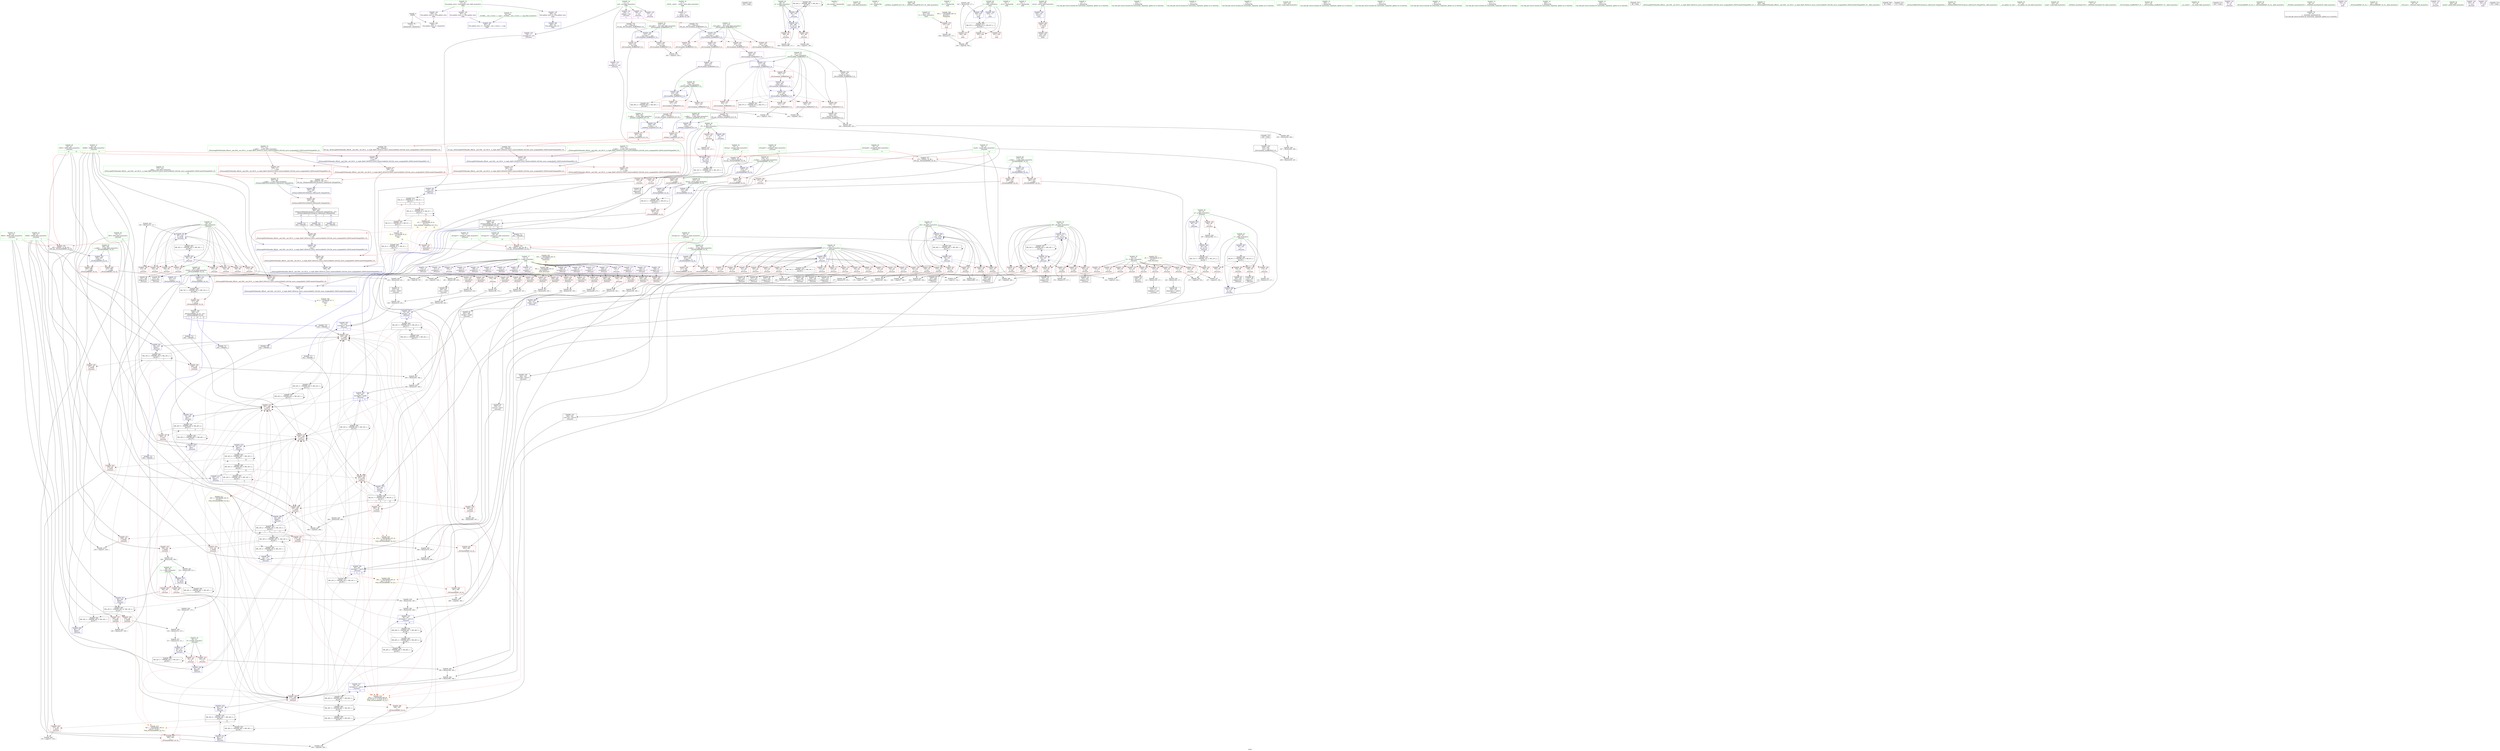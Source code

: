 digraph "SVFG" {
	label="SVFG";

	Node0x558a66994cf0 [shape=record,color=grey,label="{NodeID: 0\nNullPtr}"];
	Node0x558a66994cf0 -> Node0x558a669d0e00[style=solid];
	Node0x558a66994cf0 -> Node0x558a669de870[style=solid];
	Node0x558a669e9f40 [shape=record,color=grey,label="{NodeID: 443\n234 = Binary(233, 117, )\n}"];
	Node0x558a669e9f40 -> Node0x558a669df5a0[style=solid];
	Node0x558a669de0f0 [shape=record,color=red,label="{NodeID: 277\n588\<--571\n\<--__a.addr\n_ZSt4swapIiENSt9enable_ifIXsr6__and_ISt6__not_ISt15__is_tuple_likeIT_EESt21is_move_constructibleIS3_ESt18is_move_assignableIS3_EEE5valueEvE4typeERS3_SC_\n}"];
	Node0x558a669de0f0 -> Node0x558a669e1960[style=solid];
	Node0x558a669d1ea0 [shape=record,color=red,label="{NodeID: 194\n211\<--68\n\<--j\n_Z5scasev\n}"];
	Node0x558a669d1ea0 -> Node0x558a669d1750[style=solid];
	Node0x558a669cefa0 [shape=record,color=purple,label="{NodeID: 111\n33\<--4\n\<--_ZStL8__ioinit\n__cxx_global_var_init\n}"];
	Node0x558a669cd330 [shape=record,color=green,label="{NodeID: 28\n58\<--59\ni5\<--i5_field_insensitive\n_Z5scasev\n}"];
	Node0x558a669cd330 -> Node0x558a669d60e0[style=solid];
	Node0x558a669cd330 -> Node0x558a669d61b0[style=solid];
	Node0x558a669cd330 -> Node0x558a669d6280[style=solid];
	Node0x558a669cd330 -> Node0x558a669d6350[style=solid];
	Node0x558a669cd330 -> Node0x558a669debe0[style=solid];
	Node0x558a669cd330 -> Node0x558a669ded80[style=solid];
	Node0x558a66a4e8f0 [shape=record,color=black,label="{NodeID: 720\n543 = PHI()\n}"];
	Node0x558a66a16770 [shape=record,color=black,label="{NodeID: 554\nMR_38V_2 = PHI(MR_38V_3, MR_38V_1, )\npts\{87 \}\n}"];
	Node0x558a66a16770 -> Node0x558a669dfb50[style=dashed];
	Node0x558a66a16770 -> Node0x558a66a16770[style=dashed];
	Node0x558a669ec940 [shape=record,color=grey,label="{NodeID: 471\n107 = cmp(105, 106, )\n}"];
	Node0x558a669df810 [shape=record,color=blue,label="{NodeID: 305\n78\<--264\nref.tmp58\<--sub66\n_Z5scasev\n|{|<s6>8|<s7>9}}"];
	Node0x558a669df810 -> Node0x558a669dbe00[style=dashed];
	Node0x558a669df810 -> Node0x558a669dc070[style=dashed];
	Node0x558a669df810 -> Node0x558a669dc2e0[style=dashed];
	Node0x558a669df810 -> Node0x558a669dc3b0[style=dashed];
	Node0x558a669df810 -> Node0x558a669df810[style=dashed];
	Node0x558a669df810 -> Node0x558a66a15370[style=dashed];
	Node0x558a669df810:s6 -> Node0x558a66a1e590[style=dashed,color=red];
	Node0x558a669df810:s7 -> Node0x558a66a0ad20[style=dashed,color=red];
	Node0x558a669d3560 [shape=record,color=red,label="{NodeID: 222\n168\<--167\n\<--arrayidx22\n_Z5scasev\n}"];
	Node0x558a669d3560 -> Node0x558a669e8bc0[style=solid];
	Node0x558a669d5040 [shape=record,color=purple,label="{NodeID: 139\n607\<--22\nllvm.global_ctors_1\<--llvm.global_ctors\nGlob }"];
	Node0x558a669d5040 -> Node0x558a669de770[style=solid];
	Node0x558a669cfb00 [shape=record,color=green,label="{NodeID: 56\n419\<--420\n__j\<--__j_field_insensitive\n_ZSt14random_shuffleIPiEvT_S1_\n}"];
	Node0x558a669cfb00 -> Node0x558a669dcd70[style=solid];
	Node0x558a669cfb00 -> Node0x558a669dce40[style=solid];
	Node0x558a669cfb00 -> Node0x558a669e0ac0[style=solid];
	Node0x558a669e0ed0 [shape=record,color=blue,label="{NodeID: 333\n472\<--489\nretval\<--\n_ZSt3minIdERKT_S2_S2_\n}"];
	Node0x558a669e0ed0 -> Node0x558a66a1ad70[style=dashed];
	Node0x558a669dcb00 [shape=record,color=red,label="{NodeID: 250\n452\<--417\n\<--__i\n_ZSt14random_shuffleIPiEvT_S1_\n}"];
	Node0x558a669dcb00 -> Node0x558a669ec040[style=solid];
	Node0x558a669d6760 [shape=record,color=red,label="{NodeID: 167\n186\<--62\n\<--i17\n_Z5scasev\n}"];
	Node0x558a669d6760 -> Node0x558a669ecdc0[style=solid];
	Node0x558a669d1340 [shape=record,color=black,label="{NodeID: 84\n160\<--159\nidxprom18\<--\n_Z5scasev\n}"];
	Node0x558a6698d2b0 [shape=record,color=green,label="{NodeID: 1\n7\<--1\n__dso_handle\<--dummyObj\nGlob }"];
	Node0x558a669ea0c0 [shape=record,color=grey,label="{NodeID: 444\n222 = Binary(220, 221, )\n}"];
	Node0x558a669ea0c0 -> Node0x558a669d18f0[style=solid];
	Node0x558a669de1c0 [shape=record,color=red,label="{NodeID: 278\n585\<--573\n\<--__b.addr\n_ZSt4swapIiENSt9enable_ifIXsr6__and_ISt6__not_ISt15__is_tuple_likeIT_EESt21is_move_constructibleIS3_ESt18is_move_assignableIS3_EEE5valueEvE4typeERS3_SC_\n|{<s0>21}}"];
	Node0x558a669de1c0:s0 -> Node0x558a66a4ee10[style=solid,color=red];
	Node0x558a669d1f70 [shape=record,color=red,label="{NodeID: 195\n220\<--68\n\<--j\n_Z5scasev\n}"];
	Node0x558a669d1f70 -> Node0x558a669ea0c0[style=solid];
	Node0x558a669cf070 [shape=record,color=purple,label="{NodeID: 112\n111\<--8\narrayidx\<--T\n_Z5scasev\n}"];
	Node0x558a669cd400 [shape=record,color=green,label="{NodeID: 29\n60\<--61\nq\<--q_field_insensitive\n_Z5scasev\n}"];
	Node0x558a669cd400 -> Node0x558a669d6420[style=solid];
	Node0x558a669cd400 -> Node0x558a669d64f0[style=solid];
	Node0x558a669cd400 -> Node0x558a669d65c0[style=solid];
	Node0x558a669cd400 -> Node0x558a669dee50[style=solid];
	Node0x558a669cd400 -> Node0x558a669e0780[style=solid];
	Node0x558a66a4e9c0 [shape=record,color=black,label="{NodeID: 721\n580 = PHI(595, )\n}"];
	Node0x558a66a4e9c0 -> Node0x558a669de360[style=solid];
	Node0x558a66a16c70 [shape=record,color=black,label="{NodeID: 555\nMR_40V_2 = PHI(MR_40V_3, MR_40V_1, )\npts\{89 \}\n}"];
	Node0x558a66a16c70 -> Node0x558a669dfc20[style=dashed];
	Node0x558a66a16c70 -> Node0x558a66a16c70[style=dashed];
	Node0x558a669ecac0 [shape=record,color=grey,label="{NodeID: 472\n239 = cmp(237, 238, )\n}"];
	Node0x558a669df8e0 [shape=record,color=blue,label="{NodeID: 306\n80\<--281\nref.tmp67\<--sub76\n_Z5scasev\n|{|<s6>8|<s7>9}}"];
	Node0x558a669df8e0 -> Node0x558a669dbe00[style=dashed];
	Node0x558a669df8e0 -> Node0x558a669dc070[style=dashed];
	Node0x558a669df8e0 -> Node0x558a669dc2e0[style=dashed];
	Node0x558a669df8e0 -> Node0x558a669dc3b0[style=dashed];
	Node0x558a669df8e0 -> Node0x558a669df8e0[style=dashed];
	Node0x558a669df8e0 -> Node0x558a66a15870[style=dashed];
	Node0x558a669df8e0:s6 -> Node0x558a66a1e670[style=dashed,color=red];
	Node0x558a669df8e0:s7 -> Node0x558a66a0ad20[style=dashed,color=red];
	Node0x558a669d3630 [shape=record,color=red,label="{NodeID: 223\n170\<--169\n\<--\n_Z5scasev\n}"];
	Node0x558a669d3630 -> Node0x558a669e8bc0[style=solid];
	Node0x558a669d5140 [shape=record,color=purple,label="{NodeID: 140\n608\<--22\nllvm.global_ctors_2\<--llvm.global_ctors\nGlob }"];
	Node0x558a669d5140 -> Node0x558a669de870[style=solid];
	Node0x558a669cfbd0 [shape=record,color=green,label="{NodeID: 57\n437\<--438\nrand\<--rand_field_insensitive\n}"];
	Node0x558a669e0fa0 [shape=record,color=blue,label="{NodeID: 334\n499\<--495\n__a.addr\<--__a\n_ZSt3maxIdERKT_S2_S2_\n}"];
	Node0x558a669e0fa0 -> Node0x558a669dd590[style=dashed];
	Node0x558a669e0fa0 -> Node0x558a669dd660[style=dashed];
	Node0x558a669dcbd0 [shape=record,color=red,label="{NodeID: 251\n456\<--417\n\<--__i\n_ZSt14random_shuffleIPiEvT_S1_\n|{<s0>15}}"];
	Node0x558a669dcbd0:s0 -> Node0x558a66a4fb80[style=solid,color=red];
	Node0x558a669d6830 [shape=record,color=red,label="{NodeID: 168\n194\<--62\n\<--i17\n_Z5scasev\n}"];
	Node0x558a669d6830 -> Node0x558a669d15b0[style=solid];
	Node0x558a669d1410 [shape=record,color=black,label="{NodeID: 85\n166\<--165\nidxprom21\<--sub20\n_Z5scasev\n}"];
	Node0x558a669cb190 [shape=record,color=green,label="{NodeID: 2\n14\<--1\n.str\<--dummyObj\nGlob }"];
	Node0x558a66a1e910 [shape=record,color=yellow,style=double,label="{NodeID: 611\n34V_1 = ENCHI(MR_34V_0)\npts\{83 \}\nFun[_ZSt3maxIdERKT_S2_S2_]}"];
	Node0x558a66a1e910 -> Node0x558a669dd8d0[style=dashed];
	Node0x558a66a1e910 -> Node0x558a669dd9a0[style=dashed];
	Node0x558a669ea240 [shape=record,color=grey,label="{NodeID: 445\n374 = Binary(373, 117, )\n}"];
	Node0x558a669ea240 -> Node0x558a669e0370[style=solid];
	Node0x558a669de290 [shape=record,color=red,label="{NodeID: 279\n592\<--573\n\<--__b.addr\n_ZSt4swapIiENSt9enable_ifIXsr6__and_ISt6__not_ISt15__is_tuple_likeIT_EESt21is_move_constructibleIS3_ESt18is_move_assignableIS3_EEE5valueEvE4typeERS3_SC_\n}"];
	Node0x558a669de290 -> Node0x558a669e1a30[style=solid];
	Node0x558a669d2040 [shape=record,color=red,label="{NodeID: 196\n233\<--68\n\<--j\n_Z5scasev\n}"];
	Node0x558a669d2040 -> Node0x558a669e9f40[style=solid];
	Node0x558a669cf140 [shape=record,color=purple,label="{NodeID: 113\n123\<--8\narrayidx3\<--T\n_Z5scasev\n}"];
	Node0x558a669cf140 -> Node0x558a669d32f0[style=solid];
	Node0x558a669cd4d0 [shape=record,color=green,label="{NodeID: 30\n62\<--63\ni17\<--i17_field_insensitive\n_Z5scasev\n}"];
	Node0x558a669cd4d0 -> Node0x558a669d6690[style=solid];
	Node0x558a669cd4d0 -> Node0x558a669d6760[style=solid];
	Node0x558a669cd4d0 -> Node0x558a669d6830[style=solid];
	Node0x558a669cd4d0 -> Node0x558a669d6900[style=solid];
	Node0x558a669cd4d0 -> Node0x558a669d69d0[style=solid];
	Node0x558a669cd4d0 -> Node0x558a669d6aa0[style=solid];
	Node0x558a669cd4d0 -> Node0x558a669d6b70[style=solid];
	Node0x558a669cd4d0 -> Node0x558a669d6c40[style=solid];
	Node0x558a669cd4d0 -> Node0x558a669d6d10[style=solid];
	Node0x558a669cd4d0 -> Node0x558a669d6de0[style=solid];
	Node0x558a669cd4d0 -> Node0x558a669d6eb0[style=solid];
	Node0x558a669cd4d0 -> Node0x558a669d6f80[style=solid];
	Node0x558a669cd4d0 -> Node0x558a669d7050[style=solid];
	Node0x558a669cd4d0 -> Node0x558a669d7120[style=solid];
	Node0x558a669cd4d0 -> Node0x558a669d71f0[style=solid];
	Node0x558a669cd4d0 -> Node0x558a669def20[style=solid];
	Node0x558a66a4eb90 [shape=record,color=black,label="{NodeID: 722\n586 = PHI(595, )\n}"];
	Node0x558a66a4eb90 -> Node0x558a669de430[style=solid];
	Node0x558a66a17170 [shape=record,color=black,label="{NodeID: 556\nMR_42V_2 = PHI(MR_42V_3, MR_42V_1, )\npts\{91 \}\n}"];
	Node0x558a66a17170 -> Node0x558a669dfcf0[style=dashed];
	Node0x558a66a17170 -> Node0x558a66a17170[style=dashed];
	Node0x558a669ecc40 [shape=record,color=grey,label="{NodeID: 473\n433 = cmp(431, 432, )\n}"];
	Node0x558a669df9b0 [shape=record,color=blue,label="{NodeID: 307\n74\<--285\nEPS\<--\n_Z5scasev\n}"];
	Node0x558a669df9b0 -> Node0x558a66a10d70[style=dashed];
	Node0x558a669d3700 [shape=record,color=red,label="{NodeID: 224\n193\<--192\n\<--arrayidx31\n_Z5scasev\n}"];
	Node0x558a669d3700 -> Node0x558a669eafc0[style=solid];
	Node0x558a669d5240 [shape=record,color=purple,label="{NodeID: 141\n428\<--427\nadd.ptr\<--\n_ZSt14random_shuffleIPiEvT_S1_\n}"];
	Node0x558a669d5240 -> Node0x558a669e09f0[style=solid];
	Node0x558a669cfcd0 [shape=record,color=green,label="{NodeID: 58\n459\<--460\n_ZSt9iter_swapIPiS0_EvT_T0_\<--_ZSt9iter_swapIPiS0_EvT_T0__field_insensitive\n}"];
	Node0x558a669e79c0 [shape=record,color=grey,label="{NodeID: 418\n449 = Binary(439, 447, )\n}"];
	Node0x558a669e1070 [shape=record,color=blue,label="{NodeID: 335\n501\<--496\n__b.addr\<--__b\n_ZSt3maxIdERKT_S2_S2_\n}"];
	Node0x558a669e1070 -> Node0x558a669dd730[style=dashed];
	Node0x558a669e1070 -> Node0x558a669dd800[style=dashed];
	Node0x558a669dcca0 [shape=record,color=red,label="{NodeID: 252\n463\<--417\n\<--__i\n_ZSt14random_shuffleIPiEvT_S1_\n}"];
	Node0x558a669dcca0 -> Node0x558a669d5310[style=solid];
	Node0x558a669d6900 [shape=record,color=red,label="{NodeID: 169\n200\<--62\n\<--i17\n_Z5scasev\n}"];
	Node0x558a669d6900 -> Node0x558a669ebbc0[style=solid];
	Node0x558a669d14e0 [shape=record,color=black,label="{NodeID: 86\n191\<--190\nidxprom30\<--\n_Z5scasev\n}"];
	Node0x558a669cb220 [shape=record,color=green,label="{NodeID: 3\n16\<--1\n.str.1\<--dummyObj\nGlob }"];
	Node0x558a669ea3c0 [shape=record,color=grey,label="{NodeID: 446\n547 = Binary(546, 117, )\n}"];
	Node0x558a669ea3c0 -> Node0x558a669e1480[style=solid];
	Node0x558a669de360 [shape=record,color=red,label="{NodeID: 280\n583\<--580\n\<--call\n_ZSt4swapIiENSt9enable_ifIXsr6__and_ISt6__not_ISt15__is_tuple_likeIT_EESt21is_move_constructibleIS3_ESt18is_move_assignableIS3_EEE5valueEvE4typeERS3_SC_\n}"];
	Node0x558a669de360 -> Node0x558a669e1890[style=solid];
	Node0x558a669d2110 [shape=record,color=red,label="{NodeID: 197\n292\<--74\n\<--EPS\n_Z5scasev\n}"];
	Node0x558a669d2110 -> Node0x558a669ec340[style=solid];
	Node0x558a669cf210 [shape=record,color=purple,label="{NodeID: 114\n125\<--8\n\<--T\n_Z5scasev\n}"];
	Node0x558a669cf210 -> Node0x558a669d33c0[style=solid];
	Node0x558a669cd5a0 [shape=record,color=green,label="{NodeID: 31\n64\<--65\nMAXK\<--MAXK_field_insensitive\n_Z5scasev\n|{|<s7>6}}"];
	Node0x558a669cd5a0 -> Node0x558a669d72c0[style=solid];
	Node0x558a669cd5a0 -> Node0x558a669d7390[style=solid];
	Node0x558a669cd5a0 -> Node0x558a669d7460[style=solid];
	Node0x558a669cd5a0 -> Node0x558a669d7530[style=solid];
	Node0x558a669cd5a0 -> Node0x558a669deff0[style=solid];
	Node0x558a669cd5a0 -> Node0x558a669df330[style=solid];
	Node0x558a669cd5a0 -> Node0x558a669e0440[style=solid];
	Node0x558a669cd5a0:s7 -> Node0x558a66a4f310[style=solid,color=red];
	Node0x558a66a4ecd0 [shape=record,color=black,label="{NodeID: 723\n590 = PHI(595, )\n}"];
	Node0x558a66a4ecd0 -> Node0x558a669de500[style=solid];
	Node0x558a66a17670 [shape=record,color=black,label="{NodeID: 557\nMR_44V_2 = PHI(MR_44V_3, MR_44V_1, )\npts\{93 \}\n}"];
	Node0x558a66a17670 -> Node0x558a669dff60[style=dashed];
	Node0x558a66a17670 -> Node0x558a66a17670[style=dashed];
	Node0x558a669ecdc0 [shape=record,color=grey,label="{NodeID: 474\n188 = cmp(186, 187, )\n}"];
	Node0x558a669dfa80 [shape=record,color=blue,label="{NodeID: 308\n76\<--289\nj54\<--inc80\n_Z5scasev\n}"];
	Node0x558a669dfa80 -> Node0x558a669d21e0[style=dashed];
	Node0x558a669dfa80 -> Node0x558a669d22b0[style=dashed];
	Node0x558a669dfa80 -> Node0x558a669d2380[style=dashed];
	Node0x558a669dfa80 -> Node0x558a669d2450[style=dashed];
	Node0x558a669dfa80 -> Node0x558a669d2520[style=dashed];
	Node0x558a669dfa80 -> Node0x558a669d25f0[style=dashed];
	Node0x558a669dfa80 -> Node0x558a669dfa80[style=dashed];
	Node0x558a669dfa80 -> Node0x558a66a14e70[style=dashed];
	Node0x558a669d37d0 [shape=record,color=red,label="{NodeID: 225\n197\<--196\n\<--arrayidx33\n_Z5scasev\n}"];
	Node0x558a669d37d0 -> Node0x558a669eafc0[style=solid];
	Node0x558a669d5310 [shape=record,color=purple,label="{NodeID: 142\n464\<--463\nincdec.ptr\<--\n_ZSt14random_shuffleIPiEvT_S1_\n}"];
	Node0x558a669d5310 -> Node0x558a669e0b90[style=solid];
	Node0x558a669cfdd0 [shape=record,color=green,label="{NodeID: 59\n472\<--473\nretval\<--retval_field_insensitive\n_ZSt3minIdERKT_S2_S2_\n}"];
	Node0x558a669cfdd0 -> Node0x558a669dcf10[style=solid];
	Node0x558a669cfdd0 -> Node0x558a669e0e00[style=solid];
	Node0x558a669cfdd0 -> Node0x558a669e0ed0[style=solid];
	Node0x558a669e7b40 [shape=record,color=grey,label="{NodeID: 419\n264 = Binary(257, 263, )\n}"];
	Node0x558a669e7b40 -> Node0x558a669df810[style=solid];
	Node0x558a669e1140 [shape=record,color=blue,label="{NodeID: 336\n497\<--511\nretval\<--\n_ZSt3maxIdERKT_S2_S2_\n}"];
	Node0x558a669e1140 -> Node0x558a66a18570[style=dashed];
	Node0x558a669dcd70 [shape=record,color=red,label="{NodeID: 253\n453\<--419\n\<--__j\n_ZSt14random_shuffleIPiEvT_S1_\n}"];
	Node0x558a669dcd70 -> Node0x558a669ec040[style=solid];
	Node0x558a669d69d0 [shape=record,color=red,label="{NodeID: 170\n215\<--62\n\<--i17\n_Z5scasev\n}"];
	Node0x558a669d69d0 -> Node0x558a669d1820[style=solid];
	Node0x558a669d15b0 [shape=record,color=black,label="{NodeID: 87\n195\<--194\nidxprom32\<--\n_Z5scasev\n}"];
	Node0x558a669cb2b0 [shape=record,color=green,label="{NodeID: 4\n18\<--1\n.str.2\<--dummyObj\nGlob }"];
	Node0x558a669ea540 [shape=record,color=grey,label="{NodeID: 447\n142 = Binary(141, 117, )\n}"];
	Node0x558a669ea540 -> Node0x558a669ded80[style=solid];
	Node0x558a669de430 [shape=record,color=red,label="{NodeID: 281\n587\<--586\n\<--call1\n_ZSt4swapIiENSt9enable_ifIXsr6__and_ISt6__not_ISt15__is_tuple_likeIT_EESt21is_move_constructibleIS3_ESt18is_move_assignableIS3_EEE5valueEvE4typeERS3_SC_\n}"];
	Node0x558a669de430 -> Node0x558a669e1960[style=solid];
	Node0x558a669d21e0 [shape=record,color=red,label="{NodeID: 198\n245\<--76\n\<--j54\n_Z5scasev\n}"];
	Node0x558a669d21e0 -> Node0x558a669ec4c0[style=solid];
	Node0x558a669cf2e0 [shape=record,color=purple,label="{NodeID: 115\n167\<--8\narrayidx22\<--T\n_Z5scasev\n}"];
	Node0x558a669cf2e0 -> Node0x558a669d3560[style=solid];
	Node0x558a669cd670 [shape=record,color=green,label="{NodeID: 32\n66\<--67\nMINK\<--MINK_field_insensitive\n_Z5scasev\n|{|<s7>7}}"];
	Node0x558a669cd670 -> Node0x558a669d7600[style=solid];
	Node0x558a669cd670 -> Node0x558a669d76d0[style=solid];
	Node0x558a669cd670 -> Node0x558a669d77a0[style=solid];
	Node0x558a669cd670 -> Node0x558a669d7870[style=solid];
	Node0x558a669cd670 -> Node0x558a669df0c0[style=solid];
	Node0x558a669cd670 -> Node0x558a669df4d0[style=solid];
	Node0x558a669cd670 -> Node0x558a669e0510[style=solid];
	Node0x558a669cd670:s7 -> Node0x558a66a4f6f0[style=solid,color=red];
	Node0x558a66a4ee10 [shape=record,color=black,label="{NodeID: 724\n596 = PHI(579, 585, 575, )\n0th arg _ZSt4moveIRiEONSt16remove_referenceIT_E4typeEOS2_ }"];
	Node0x558a66a4ee10 -> Node0x558a669e1b00[style=solid];
	Node0x558a66a17b70 [shape=record,color=black,label="{NodeID: 558\nMR_46V_2 = PHI(MR_46V_3, MR_46V_1, )\npts\{95 \}\n}"];
	Node0x558a66a17b70 -> Node0x558a669d3b10[style=dashed];
	Node0x558a66a17b70 -> Node0x558a669dbe00[style=dashed];
	Node0x558a66a17b70 -> Node0x558a66a02960[style=dashed];
	Node0x558a66a17b70 -> Node0x558a66a17b70[style=dashed];
	Node0x558a669ecf40 [shape=record,color=grey,label="{NodeID: 475\n325 = cmp(323, 324, )\n}"];
	Node0x558a669dfb50 [shape=record,color=blue,label="{NodeID: 309\n86\<--103\nk\<--\n_Z5scasev\n}"];
	Node0x558a669dfb50 -> Node0x558a669d2860[style=dashed];
	Node0x558a669dfb50 -> Node0x558a669d2930[style=dashed];
	Node0x558a669dfb50 -> Node0x558a669e05e0[style=dashed];
	Node0x558a669dfb50 -> Node0x558a66a16770[style=dashed];
	Node0x558a669d38a0 [shape=record,color=red,label="{NodeID: 226\n208\<--205\n\<--call36\n_Z5scasev\n}"];
	Node0x558a669d38a0 -> Node0x558a669df330[style=solid];
	Node0x558a669d53e0 [shape=record,color=purple,label="{NodeID: 143\n148\<--11\nadd.ptr\<--ord\n_Z5scasev\n|{<s0>5}}"];
	Node0x558a669d53e0:s0 -> Node0x558a66a4feb0[style=solid,color=red];
	Node0x558a669cfea0 [shape=record,color=green,label="{NodeID: 60\n474\<--475\n__a.addr\<--__a.addr_field_insensitive\n_ZSt3minIdERKT_S2_S2_\n}"];
	Node0x558a669cfea0 -> Node0x558a669dcfe0[style=solid];
	Node0x558a669cfea0 -> Node0x558a669dd0b0[style=solid];
	Node0x558a669cfea0 -> Node0x558a669e0c60[style=solid];
	Node0x558a669e7cc0 [shape=record,color=grey,label="{NodeID: 420\n447 = Binary(445, 448, )\n}"];
	Node0x558a669e7cc0 -> Node0x558a669e79c0[style=solid];
	Node0x558a669e1210 [shape=record,color=blue,label="{NodeID: 337\n497\<--514\nretval\<--\n_ZSt3maxIdERKT_S2_S2_\n}"];
	Node0x558a669e1210 -> Node0x558a66a18570[style=dashed];
	Node0x558a669dce40 [shape=record,color=red,label="{NodeID: 254\n457\<--419\n\<--__j\n_ZSt14random_shuffleIPiEvT_S1_\n|{<s0>15}}"];
	Node0x558a669dce40:s0 -> Node0x558a66a4fc90[style=solid,color=red];
	Node0x558a669d6aa0 [shape=record,color=red,label="{NodeID: 171\n221\<--62\n\<--i17\n_Z5scasev\n}"];
	Node0x558a669d6aa0 -> Node0x558a669ea0c0[style=solid];
	Node0x558a669d1680 [shape=record,color=black,label="{NodeID: 88\n202\<--201\nconv\<--sub35\n_Z5scasev\n}"];
	Node0x558a669d1680 -> Node0x558a669eb740[style=solid];
	Node0x558a669cb340 [shape=record,color=green,label="{NodeID: 5\n20\<--1\n.str.3\<--dummyObj\nGlob }"];
	Node0x558a66a0f470 [shape=record,color=black,label="{NodeID: 531\nMR_2V_2 = PHI(MR_2V_4, MR_2V_1, )\npts\{13 \}\n|{|<s2>15}}"];
	Node0x558a66a0f470 -> Node0x558a66a0c7a0[style=dashed];
	Node0x558a66a0f470 -> Node0x558a66a0f470[style=dashed];
	Node0x558a66a0f470:s2 -> Node0x558a66a0ae00[style=dashed,color=red];
	Node0x558a669ea6c0 [shape=record,color=grey,label="{NodeID: 448\n366 = Binary(364, 365, )\n}"];
	Node0x558a669ea6c0 -> Node0x558a669ea840[style=solid];
	Node0x558a669de500 [shape=record,color=red,label="{NodeID: 282\n591\<--590\n\<--call2\n_ZSt4swapIiENSt9enable_ifIXsr6__and_ISt6__not_ISt15__is_tuple_likeIT_EESt21is_move_constructibleIS3_ESt18is_move_assignableIS3_EEE5valueEvE4typeERS3_SC_\n}"];
	Node0x558a669de500 -> Node0x558a669e1a30[style=solid];
	Node0x558a669d22b0 [shape=record,color=red,label="{NodeID: 199\n249\<--76\n\<--j54\n_Z5scasev\n}"];
	Node0x558a669d22b0 -> Node0x558a669d19c0[style=solid];
	Node0x558a669d3d60 [shape=record,color=purple,label="{NodeID: 116\n169\<--8\n\<--T\n_Z5scasev\n}"];
	Node0x558a669d3d60 -> Node0x558a669d3630[style=solid];
	Node0x558a669cd740 [shape=record,color=green,label="{NodeID: 33\n68\<--69\nj\<--j_field_insensitive\n_Z5scasev\n}"];
	Node0x558a669cd740 -> Node0x558a669d7940[style=solid];
	Node0x558a669cd740 -> Node0x558a669d7a10[style=solid];
	Node0x558a669cd740 -> Node0x558a669d7ae0[style=solid];
	Node0x558a669cd740 -> Node0x558a669d1d00[style=solid];
	Node0x558a669cd740 -> Node0x558a669d1dd0[style=solid];
	Node0x558a669cd740 -> Node0x558a669d1ea0[style=solid];
	Node0x558a669cd740 -> Node0x558a669d1f70[style=solid];
	Node0x558a669cd740 -> Node0x558a669d2040[style=solid];
	Node0x558a669cd740 -> Node0x558a669df190[style=solid];
	Node0x558a669cd740 -> Node0x558a669df5a0[style=solid];
	Node0x558a66a4f0f0 [shape=record,color=black,label="{NodeID: 725\n569 = PHI(562, )\n0th arg _ZSt4swapIiENSt9enable_ifIXsr6__and_ISt6__not_ISt15__is_tuple_likeIT_EESt21is_move_constructibleIS3_ESt18is_move_assignableIS3_EEE5valueEvE4typeERS3_SC_ }"];
	Node0x558a66a4f0f0 -> Node0x558a669e16f0[style=solid];
	Node0x558a66a18070 [shape=record,color=black,label="{NodeID: 559\nMR_48V_2 = PHI(MR_48V_3, MR_48V_1, )\npts\{97 \}\n}"];
	Node0x558a66a18070 -> Node0x558a669d3b10[style=dashed];
	Node0x558a66a18070 -> Node0x558a669dbe00[style=dashed];
	Node0x558a66a18070 -> Node0x558a66a02e60[style=dashed];
	Node0x558a66a18070 -> Node0x558a66a18070[style=dashed];
	Node0x558a669ed0c0 [shape=record,color=grey,label="{NodeID: 476\n509 = cmp(506, 508, )\n}"];
	Node0x558a669dfc20 [shape=record,color=blue,label="{NodeID: 310\n88\<--310\nL\<--div90\n_Z5scasev\n}"];
	Node0x558a669dfc20 -> Node0x558a669d2a00[style=dashed];
	Node0x558a669dfc20 -> Node0x558a669d2ad0[style=dashed];
	Node0x558a669dfc20 -> Node0x558a669dfc20[style=dashed];
	Node0x558a669dfc20 -> Node0x558a66a16c70[style=dashed];
	Node0x558a669d3970 [shape=record,color=red,label="{NodeID: 227\n214\<--213\n\<--arrayidx39\n_Z5scasev\n}"];
	Node0x558a669d3970 -> Node0x558a669eb5c0[style=solid];
	Node0x558a669d54b0 [shape=record,color=purple,label="{NodeID: 144\n450\<--435\nadd.ptr2\<--\n_ZSt14random_shuffleIPiEvT_S1_\n}"];
	Node0x558a669d54b0 -> Node0x558a669e0ac0[style=solid];
	Node0x558a669cff70 [shape=record,color=green,label="{NodeID: 61\n476\<--477\n__b.addr\<--__b.addr_field_insensitive\n_ZSt3minIdERKT_S2_S2_\n}"];
	Node0x558a669cff70 -> Node0x558a669dd180[style=solid];
	Node0x558a669cff70 -> Node0x558a669dd250[style=solid];
	Node0x558a669cff70 -> Node0x558a669e0d30[style=solid];
	Node0x558a669e7e40 [shape=record,color=grey,label="{NodeID: 421\n309 = Binary(306, 308, )\n}"];
	Node0x558a669e7e40 -> Node0x558a669e7fc0[style=solid];
	Node0x558a669e12e0 [shape=record,color=blue,label="{NodeID: 338\n525\<--103\nretval\<--\nmain\n}"];
	Node0x558a669e12e0 -> Node0x558a669dda70[style=dashed];
	Node0x558a669dcf10 [shape=record,color=red,label="{NodeID: 255\n492\<--472\n\<--retval\n_ZSt3minIdERKT_S2_S2_\n}"];
	Node0x558a669dcf10 -> Node0x558a669cec60[style=solid];
	Node0x558a669d6b70 [shape=record,color=red,label="{NodeID: 172\n253\<--62\n\<--i17\n_Z5scasev\n}"];
	Node0x558a669d6b70 -> Node0x558a669d1a90[style=solid];
	Node0x558a669d1750 [shape=record,color=black,label="{NodeID: 89\n212\<--211\nidxprom38\<--\n_Z5scasev\n}"];
	Node0x558a669cb400 [shape=record,color=green,label="{NodeID: 6\n23\<--1\n\<--dummyObj\nCan only get source location for instruction, argument, global var or function.}"];
	Node0x558a66a0ac40 [shape=record,color=yellow,style=double,label="{NodeID: 615\n78V_1 = ENCHI(MR_78V_0)\npts\{67 75 85 \}\nFun[_ZSt3maxIdERKT_S2_S2_]}"];
	Node0x558a66a0ac40 -> Node0x558a669dd8d0[style=dashed];
	Node0x558a669ea840 [shape=record,color=grey,label="{NodeID: 449\n367 = Binary(360, 366, )\n}"];
	Node0x558a669ea840 -> Node0x558a669e01d0[style=solid];
	Node0x558a669de5d0 [shape=record,color=red,label="{NodeID: 283\n600\<--597\n\<--__t.addr\n_ZSt4moveIRiEONSt16remove_referenceIT_E4typeEOS2_\n}"];
	Node0x558a669de5d0 -> Node0x558a669ceed0[style=solid];
	Node0x558a669d2380 [shape=record,color=red,label="{NodeID: 200\n258\<--76\n\<--j54\n_Z5scasev\n}"];
	Node0x558a669d2380 -> Node0x558a669e9340[style=solid];
	Node0x558a669d3e30 [shape=record,color=purple,label="{NodeID: 117\n192\<--8\narrayidx31\<--T\n_Z5scasev\n}"];
	Node0x558a669d3e30 -> Node0x558a669d3700[style=solid];
	Node0x558a669cd810 [shape=record,color=green,label="{NodeID: 34\n70\<--71\nref.tmp\<--ref.tmp_field_insensitive\n_Z5scasev\n|{|<s1>6}}"];
	Node0x558a669cd810 -> Node0x558a669df260[style=solid];
	Node0x558a669cd810:s1 -> Node0x558a66a4f530[style=solid,color=red];
	Node0x558a66a4f200 [shape=record,color=black,label="{NodeID: 726\n570 = PHI(563, )\n1st arg _ZSt4swapIiENSt9enable_ifIXsr6__and_ISt6__not_ISt15__is_tuple_likeIT_EESt21is_move_constructibleIS3_ESt18is_move_assignableIS3_EEE5valueEvE4typeERS3_SC_ }"];
	Node0x558a66a4f200 -> Node0x558a669e17c0[style=solid];
	Node0x558a66a18570 [shape=record,color=black,label="{NodeID: 560\nMR_72V_3 = PHI(MR_72V_4, MR_72V_2, )\npts\{498 \}\n}"];
	Node0x558a66a18570 -> Node0x558a669dd4c0[style=dashed];
	Node0x558a669ed240 [shape=record,color=grey,label="{NodeID: 477\n484 = cmp(481, 483, )\n}"];
	Node0x558a669dfcf0 [shape=record,color=blue,label="{NodeID: 311\n90\<--317\nR\<--div93\n_Z5scasev\n}"];
	Node0x558a669dfcf0 -> Node0x558a669d2ba0[style=dashed];
	Node0x558a669dfcf0 -> Node0x558a669d2c70[style=dashed];
	Node0x558a669dfcf0 -> Node0x558a669dfcf0[style=dashed];
	Node0x558a669dfcf0 -> Node0x558a66a17170[style=dashed];
	Node0x558a669d3a40 [shape=record,color=red,label="{NodeID: 228\n218\<--217\n\<--arrayidx41\n_Z5scasev\n}"];
	Node0x558a669d3a40 -> Node0x558a669eb5c0[style=solid];
	Node0x558a669d5580 [shape=record,color=red,label="{NodeID: 145\n106\<--52\n\<--N\n_Z5scasev\n}"];
	Node0x558a669d5580 -> Node0x558a669ec940[style=solid];
	Node0x558a669d0040 [shape=record,color=green,label="{NodeID: 62\n497\<--498\nretval\<--retval_field_insensitive\n_ZSt3maxIdERKT_S2_S2_\n}"];
	Node0x558a669d0040 -> Node0x558a669dd4c0[style=solid];
	Node0x558a669d0040 -> Node0x558a669e1140[style=solid];
	Node0x558a669d0040 -> Node0x558a669e1210[style=solid];
	Node0x558a669e7fc0 [shape=record,color=grey,label="{NodeID: 422\n310 = Binary(309, 311, )\n}"];
	Node0x558a669e7fc0 -> Node0x558a669dfc20[style=solid];
	Node0x558a669e13b0 [shape=record,color=blue,label="{NodeID: 339\n529\<--117\ni\<--\nmain\n}"];
	Node0x558a669e13b0 -> Node0x558a66a1b770[style=dashed];
	Node0x558a669dcfe0 [shape=record,color=red,label="{NodeID: 256\n482\<--474\n\<--__a.addr\n_ZSt3minIdERKT_S2_S2_\n}"];
	Node0x558a669dcfe0 -> Node0x558a669dd3f0[style=solid];
	Node0x558a669d6c40 [shape=record,color=red,label="{NodeID: 173\n259\<--62\n\<--i17\n_Z5scasev\n}"];
	Node0x558a669d6c40 -> Node0x558a669e9340[style=solid];
	Node0x558a669d1820 [shape=record,color=black,label="{NodeID: 90\n216\<--215\nidxprom40\<--\n_Z5scasev\n}"];
	Node0x558a669cb4c0 [shape=record,color=green,label="{NodeID: 7\n103\<--1\n\<--dummyObj\nCan only get source location for instruction, argument, global var or function.}"];
	Node0x558a66a0ad20 [shape=record,color=yellow,style=double,label="{NodeID: 616\n80V_1 = ENCHI(MR_80V_0)\npts\{57 65 71 73 79 81 95 97 \}\nFun[_ZSt3maxIdERKT_S2_S2_]}"];
	Node0x558a66a0ad20 -> Node0x558a669dd9a0[style=dashed];
	Node0x558a669ea9c0 [shape=record,color=grey,label="{NodeID: 450\n280 = Binary(278, 279, )\n}"];
	Node0x558a669ea9c0 -> Node0x558a669eab40[style=solid];
	Node0x558a669de6a0 [shape=record,color=blue,label="{NodeID: 284\n606\<--23\nllvm.global_ctors_0\<--\nGlob }"];
	Node0x558a669d2450 [shape=record,color=red,label="{NodeID: 201\n266\<--76\n\<--j54\n_Z5scasev\n}"];
	Node0x558a669d2450 -> Node0x558a669d1c30[style=solid];
	Node0x558a669d3f00 [shape=record,color=purple,label="{NodeID: 118\n196\<--8\narrayidx33\<--T\n_Z5scasev\n}"];
	Node0x558a669d3f00 -> Node0x558a669d37d0[style=solid];
	Node0x558a669cd8e0 [shape=record,color=green,label="{NodeID: 35\n72\<--73\nref.tmp37\<--ref.tmp37_field_insensitive\n_Z5scasev\n|{|<s1>7}}"];
	Node0x558a669cd8e0 -> Node0x558a669df400[style=solid];
	Node0x558a669cd8e0:s1 -> Node0x558a66a4f980[style=solid,color=red];
	Node0x558a66a4f310 [shape=record,color=black,label="{NodeID: 727\n470 = PHI(64, 78, 56, )\n0th arg _ZSt3minIdERKT_S2_S2_ }"];
	Node0x558a66a4f310 -> Node0x558a669e0c60[style=solid];
	Node0x558a66a18a70 [shape=record,color=black,label="{NodeID: 561\nMR_16V_4 = PHI(MR_16V_5, MR_16V_3, )\npts\{65 \}\n|{|<s9>6|<s10>9}}"];
	Node0x558a66a18a70 -> Node0x558a669d72c0[style=dashed];
	Node0x558a66a18a70 -> Node0x558a669d7390[style=dashed];
	Node0x558a66a18a70 -> Node0x558a669d38a0[style=dashed];
	Node0x558a66a18a70 -> Node0x558a669d3b10[style=dashed];
	Node0x558a66a18a70 -> Node0x558a669dbe00[style=dashed];
	Node0x558a66a18a70 -> Node0x558a669df330[style=dashed];
	Node0x558a66a18a70 -> Node0x558a66a00570[style=dashed];
	Node0x558a66a18a70 -> Node0x558a66a13070[style=dashed];
	Node0x558a66a18a70 -> Node0x558a66a18a70[style=dashed];
	Node0x558a66a18a70:s9 -> Node0x558a66a1e590[style=dashed,color=red];
	Node0x558a66a18a70:s10 -> Node0x558a66a0ad20[style=dashed,color=red];
	Node0x558a669ed3c0 [shape=record,color=grey,label="{NodeID: 478\n539 = cmp(536, 538, )\n}"];
	Node0x558a669dfdc0 [shape=record,color=blue,label="{NodeID: 312\n82\<--174\nLEPS\<--\n_Z5scasev\n}"];
	Node0x558a669dfdc0 -> Node0x558a66a0d170[style=dashed];
	Node0x558a669d3b10 [shape=record,color=red,label="{NodeID: 229\n229\<--226\n\<--call46\n_Z5scasev\n}"];
	Node0x558a669d3b10 -> Node0x558a669df4d0[style=solid];
	Node0x558a669d5650 [shape=record,color=red,label="{NodeID: 146\n120\<--52\n\<--N\n_Z5scasev\n}"];
	Node0x558a669d5650 -> Node0x558a669e8440[style=solid];
	Node0x558a669d0110 [shape=record,color=green,label="{NodeID: 63\n499\<--500\n__a.addr\<--__a.addr_field_insensitive\n_ZSt3maxIdERKT_S2_S2_\n}"];
	Node0x558a669d0110 -> Node0x558a669dd590[style=solid];
	Node0x558a669d0110 -> Node0x558a669dd660[style=solid];
	Node0x558a669d0110 -> Node0x558a669e0fa0[style=solid];
	Node0x558a669e8140 [shape=record,color=grey,label="{NodeID: 423\n306 = Binary(307, 305, )\n}"];
	Node0x558a669e8140 -> Node0x558a669e7e40[style=solid];
	Node0x558a669e1480 [shape=record,color=blue,label="{NodeID: 340\n529\<--547\ni\<--inc\nmain\n}"];
	Node0x558a669e1480 -> Node0x558a66a1b770[style=dashed];
	Node0x558a669dd0b0 [shape=record,color=red,label="{NodeID: 257\n489\<--474\n\<--__a.addr\n_ZSt3minIdERKT_S2_S2_\n}"];
	Node0x558a669dd0b0 -> Node0x558a669e0ed0[style=solid];
	Node0x558a669d6d10 [shape=record,color=red,label="{NodeID: 174\n270\<--62\n\<--i17\n_Z5scasev\n}"];
	Node0x558a669d6d10 -> Node0x558a669ce370[style=solid];
	Node0x558a669d18f0 [shape=record,color=black,label="{NodeID: 91\n223\<--222\nconv44\<--sub43\n_Z5scasev\n}"];
	Node0x558a669d18f0 -> Node0x558a669eae40[style=solid];
	Node0x558a669cb580 [shape=record,color=green,label="{NodeID: 8\n117\<--1\n\<--dummyObj\nCan only get source location for instruction, argument, global var or function.}"];
	Node0x558a66a0ae00 [shape=record,color=yellow,style=double,label="{NodeID: 617\n2V_1 = ENCHI(MR_2V_0)\npts\{13 \}\nFun[_ZSt9iter_swapIPiS0_EvT_T0_]|{<s0>19|<s1>19|<s2>19}}"];
	Node0x558a66a0ae00:s0 -> Node0x558a669de360[style=dashed,color=red];
	Node0x558a66a0ae00:s1 -> Node0x558a669de430[style=dashed,color=red];
	Node0x558a66a0ae00:s2 -> Node0x558a669e1960[style=dashed,color=red];
	Node0x558a66a10370 [shape=record,color=black,label="{NodeID: 534\nMR_46V_6 = PHI(MR_46V_7, MR_46V_5, )\npts\{95 \}\n}"];
	Node0x558a66a10370 -> Node0x558a669e0030[style=dashed];
	Node0x558a66a10370 -> Node0x558a66a02960[style=dashed];
	Node0x558a66a10370 -> Node0x558a66a10370[style=dashed];
	Node0x558a669eab40 [shape=record,color=grey,label="{NodeID: 451\n281 = Binary(274, 280, )\n}"];
	Node0x558a669eab40 -> Node0x558a669df8e0[style=solid];
	Node0x558a669de770 [shape=record,color=blue,label="{NodeID: 285\n607\<--24\nllvm.global_ctors_1\<--_GLOBAL__sub_I_voover_1_1.cpp\nGlob }"];
	Node0x558a669d2520 [shape=record,color=red,label="{NodeID: 202\n275\<--76\n\<--j54\n_Z5scasev\n}"];
	Node0x558a669d2520 -> Node0x558a669eacc0[style=solid];
	Node0x558a669d3fd0 [shape=record,color=purple,label="{NodeID: 119\n213\<--8\narrayidx39\<--T\n_Z5scasev\n}"];
	Node0x558a669d3fd0 -> Node0x558a669d3970[style=solid];
	Node0x558a669cd9b0 [shape=record,color=green,label="{NodeID: 36\n74\<--75\nEPS\<--EPS_field_insensitive\n_Z5scasev\n|{|<s3>9}}"];
	Node0x558a669cd9b0 -> Node0x558a669d2110[style=solid];
	Node0x558a669cd9b0 -> Node0x558a669df670[style=solid];
	Node0x558a669cd9b0 -> Node0x558a669df9b0[style=solid];
	Node0x558a669cd9b0:s3 -> Node0x558a66a4f6f0[style=solid,color=red];
	Node0x558a66a4f530 [shape=record,color=black,label="{NodeID: 728\n471 = PHI(70, 80, 82, )\n1st arg _ZSt3minIdERKT_S2_S2_ }"];
	Node0x558a66a4f530 -> Node0x558a669e0d30[style=solid];
	Node0x558a66a18f70 [shape=record,color=black,label="{NodeID: 562\nMR_18V_4 = PHI(MR_18V_5, MR_18V_3, )\npts\{67 \}\n|{|<s8>7}}"];
	Node0x558a66a18f70 -> Node0x558a669d7600[style=dashed];
	Node0x558a66a18f70 -> Node0x558a669d76d0[style=dashed];
	Node0x558a66a18f70 -> Node0x558a669d3b10[style=dashed];
	Node0x558a66a18f70 -> Node0x558a669dbe00[style=dashed];
	Node0x558a66a18f70 -> Node0x558a669df4d0[style=dashed];
	Node0x558a66a18f70 -> Node0x558a66a00660[style=dashed];
	Node0x558a66a18f70 -> Node0x558a66a13570[style=dashed];
	Node0x558a66a18f70 -> Node0x558a66a18f70[style=dashed];
	Node0x558a66a18f70:s8 -> Node0x558a66a0ac40[style=dashed,color=red];
	Node0x558a669ed540 [shape=record,color=grey,label="{NodeID: 479\n425 = cmp(423, 424, )\n}"];
	Node0x558a669dfe90 [shape=record,color=blue,label="{NodeID: 313\n84\<--174\nREPS\<--\n_Z5scasev\n}"];
	Node0x558a669dfe90 -> Node0x558a66a0d670[style=dashed];
	Node0x558a669d3be0 [shape=record,color=red,label="{NodeID: 230\n252\<--251\n\<--arrayidx60\n_Z5scasev\n}"];
	Node0x558a669d3be0 -> Node0x558a669e8740[style=solid];
	Node0x558a669d5720 [shape=record,color=red,label="{NodeID: 147\n132\<--52\n\<--N\n_Z5scasev\n}"];
	Node0x558a669d5720 -> Node0x558a669ec7c0[style=solid];
	Node0x558a669d01e0 [shape=record,color=green,label="{NodeID: 64\n501\<--502\n__b.addr\<--__b.addr_field_insensitive\n_ZSt3maxIdERKT_S2_S2_\n}"];
	Node0x558a669d01e0 -> Node0x558a669dd730[style=solid];
	Node0x558a669d01e0 -> Node0x558a669dd800[style=solid];
	Node0x558a669d01e0 -> Node0x558a669e1070[style=solid];
	Node0x558a669e82c0 [shape=record,color=grey,label="{NodeID: 424\n274 = Binary(269, 273, )\n}"];
	Node0x558a669e82c0 -> Node0x558a669eab40[style=solid];
	Node0x558a669e1550 [shape=record,color=blue,label="{NodeID: 341\n556\<--554\n__a.addr\<--__a\n_ZSt9iter_swapIPiS0_EvT_T0_\n}"];
	Node0x558a669e1550 -> Node0x558a669dde80[style=dashed];
	Node0x558a669dd180 [shape=record,color=red,label="{NodeID: 258\n480\<--476\n\<--__b.addr\n_ZSt3minIdERKT_S2_S2_\n}"];
	Node0x558a669dd180 -> Node0x558a669dd320[style=solid];
	Node0x558a669d6de0 [shape=record,color=red,label="{NodeID: 175\n276\<--62\n\<--i17\n_Z5scasev\n}"];
	Node0x558a669d6de0 -> Node0x558a669eacc0[style=solid];
	Node0x558a669d19c0 [shape=record,color=black,label="{NodeID: 92\n250\<--249\nidxprom59\<--\n_Z5scasev\n}"];
	Node0x558a669cb640 [shape=record,color=green,label="{NodeID: 9\n174\<--1\n\<--dummyObj\nCan only get source location for instruction, argument, global var or function.}"];
	Node0x558a66a10870 [shape=record,color=black,label="{NodeID: 535\nMR_48V_6 = PHI(MR_48V_7, MR_48V_5, )\npts\{97 \}\n}"];
	Node0x558a66a10870 -> Node0x558a669dc070[style=dashed];
	Node0x558a66a10870 -> Node0x558a669e01d0[style=dashed];
	Node0x558a66a10870 -> Node0x558a66a02e60[style=dashed];
	Node0x558a66a10870 -> Node0x558a66a10870[style=dashed];
	Node0x558a669eacc0 [shape=record,color=grey,label="{NodeID: 452\n277 = Binary(275, 276, )\n}"];
	Node0x558a669eacc0 -> Node0x558a669ce440[style=solid];
	Node0x558a669de870 [shape=record,color=blue, style = dotted,label="{NodeID: 286\n608\<--3\nllvm.global_ctors_2\<--dummyVal\nGlob }"];
	Node0x558a669d25f0 [shape=record,color=red,label="{NodeID: 203\n288\<--76\n\<--j54\n_Z5scasev\n}"];
	Node0x558a669d25f0 -> Node0x558a669e8ec0[style=solid];
	Node0x558a669d40a0 [shape=record,color=purple,label="{NodeID: 120\n217\<--8\narrayidx41\<--T\n_Z5scasev\n}"];
	Node0x558a669d40a0 -> Node0x558a669d3a40[style=solid];
	Node0x558a669cda80 [shape=record,color=green,label="{NodeID: 37\n76\<--77\nj54\<--j54_field_insensitive\n_Z5scasev\n}"];
	Node0x558a669cda80 -> Node0x558a669d21e0[style=solid];
	Node0x558a669cda80 -> Node0x558a669d22b0[style=solid];
	Node0x558a669cda80 -> Node0x558a669d2380[style=solid];
	Node0x558a669cda80 -> Node0x558a669d2450[style=solid];
	Node0x558a669cda80 -> Node0x558a669d2520[style=solid];
	Node0x558a669cda80 -> Node0x558a669d25f0[style=solid];
	Node0x558a669cda80 -> Node0x558a669df740[style=solid];
	Node0x558a669cda80 -> Node0x558a669dfa80[style=solid];
	Node0x558a66a4f6f0 [shape=record,color=black,label="{NodeID: 729\n495 = PHI(66, 74, 82, 84, )\n0th arg _ZSt3maxIdERKT_S2_S2_ }"];
	Node0x558a66a4f6f0 -> Node0x558a669e0fa0[style=solid];
	Node0x558a669ed6c0 [shape=record,color=grey,label="{NodeID: 480\n183 = cmp(181, 182, )\n}"];
	Node0x558a669dff60 [shape=record,color=blue,label="{NodeID: 314\n92\<--103\nj94\<--\n_Z5scasev\n}"];
	Node0x558a669dff60 -> Node0x558a669d2d40[style=dashed];
	Node0x558a669dff60 -> Node0x558a669d2e10[style=dashed];
	Node0x558a669dff60 -> Node0x558a669d2ee0[style=dashed];
	Node0x558a669dff60 -> Node0x558a669d2fb0[style=dashed];
	Node0x558a669dff60 -> Node0x558a669d3080[style=dashed];
	Node0x558a669dff60 -> Node0x558a669d3150[style=dashed];
	Node0x558a669dff60 -> Node0x558a669d3220[style=dashed];
	Node0x558a669dff60 -> Node0x558a669dff60[style=dashed];
	Node0x558a669dff60 -> Node0x558a669e0370[style=dashed];
	Node0x558a669dff60 -> Node0x558a66a17670[style=dashed];
	Node0x558a669dbbd0 [shape=record,color=red,label="{NodeID: 231\n256\<--255\n\<--arrayidx62\n_Z5scasev\n}"];
	Node0x558a669dbbd0 -> Node0x558a669e8740[style=solid];
	Node0x558a669d57f0 [shape=record,color=red,label="{NodeID: 148\n145\<--52\n\<--N\n_Z5scasev\n}"];
	Node0x558a669d57f0 -> Node0x558a669d1270[style=solid];
	Node0x558a669d02b0 [shape=record,color=green,label="{NodeID: 65\n522\<--523\nmain\<--main_field_insensitive\n}"];
	Node0x558a669e8440 [shape=record,color=grey,label="{NodeID: 425\n121 = Binary(120, 117, )\n}"];
	Node0x558a669e8440 -> Node0x558a669d10d0[style=solid];
	Node0x558a669e1620 [shape=record,color=blue,label="{NodeID: 342\n558\<--555\n__b.addr\<--__b\n_ZSt9iter_swapIPiS0_EvT_T0_\n}"];
	Node0x558a669e1620 -> Node0x558a669ddf50[style=dashed];
	Node0x558a669dd250 [shape=record,color=red,label="{NodeID: 259\n486\<--476\n\<--__b.addr\n_ZSt3minIdERKT_S2_S2_\n}"];
	Node0x558a669dd250 -> Node0x558a669e0e00[style=solid];
	Node0x558a669d6eb0 [shape=record,color=red,label="{NodeID: 176\n327\<--62\n\<--i17\n_Z5scasev\n}"];
	Node0x558a669d6eb0 -> Node0x558a669ec640[style=solid];
	Node0x558a669d1a90 [shape=record,color=black,label="{NodeID: 93\n254\<--253\nidxprom61\<--\n_Z5scasev\n}"];
	Node0x558a669cb700 [shape=record,color=green,label="{NodeID: 10\n295\<--1\n\<--dummyObj\nCan only get source location for instruction, argument, global var or function.}"];
	Node0x558a66a10d70 [shape=record,color=black,label="{NodeID: 536\nMR_26V_5 = PHI(MR_26V_6, MR_26V_4, )\npts\{75 \}\n|{|<s6>9}}"];
	Node0x558a66a10d70 -> Node0x558a669d2110[style=dashed];
	Node0x558a66a10d70 -> Node0x558a669dbe00[style=dashed];
	Node0x558a66a10d70 -> Node0x558a669dc070[style=dashed];
	Node0x558a66a10d70 -> Node0x558a669dc2e0[style=dashed];
	Node0x558a66a10d70 -> Node0x558a669df9b0[style=dashed];
	Node0x558a66a10d70 -> Node0x558a66a14970[style=dashed];
	Node0x558a66a10d70:s6 -> Node0x558a66a0ac40[style=dashed,color=red];
	Node0x558a669eae40 [shape=record,color=grey,label="{NodeID: 453\n224 = Binary(219, 223, )\n}"];
	Node0x558a669eae40 -> Node0x558a669df400[style=solid];
	Node0x558a669de970 [shape=record,color=blue,label="{NodeID: 287\n54\<--103\ni\<--\n_Z5scasev\n}"];
	Node0x558a669de970 -> Node0x558a66a03360[style=dashed];
	Node0x558a669d26c0 [shape=record,color=red,label="{NodeID: 204\n378\<--82\n\<--LEPS\n_Z5scasev\n}"];
	Node0x558a669d26c0 -> Node0x558a669edb40[style=solid];
	Node0x558a669d4170 [shape=record,color=purple,label="{NodeID: 121\n251\<--8\narrayidx60\<--T\n_Z5scasev\n}"];
	Node0x558a669d4170 -> Node0x558a669d3be0[style=solid];
	Node0x558a669cdb50 [shape=record,color=green,label="{NodeID: 38\n78\<--79\nref.tmp58\<--ref.tmp58_field_insensitive\n_Z5scasev\n|{|<s1>8}}"];
	Node0x558a669cdb50 -> Node0x558a669df810[style=solid];
	Node0x558a669cdb50:s1 -> Node0x558a66a4f310[style=solid,color=red];
	Node0x558a66a4f980 [shape=record,color=black,label="{NodeID: 730\n496 = PHI(72, 283, 94, 96, )\n1st arg _ZSt3maxIdERKT_S2_S2_ }"];
	Node0x558a66a4f980 -> Node0x558a669e1070[style=solid];
	Node0x558a66a19970 [shape=record,color=black,label="{NodeID: 564\nMR_22V_3 = PHI(MR_22V_4, MR_22V_2, )\npts\{71 \}\n|{|<s8>9}}"];
	Node0x558a66a19970 -> Node0x558a669d3b10[style=dashed];
	Node0x558a66a19970 -> Node0x558a669dbe00[style=dashed];
	Node0x558a66a19970 -> Node0x558a669dc070[style=dashed];
	Node0x558a66a19970 -> Node0x558a669dc2e0[style=dashed];
	Node0x558a66a19970 -> Node0x558a669dc3b0[style=dashed];
	Node0x558a66a19970 -> Node0x558a669df260[style=dashed];
	Node0x558a66a19970 -> Node0x558a66a13f70[style=dashed];
	Node0x558a66a19970 -> Node0x558a66a19970[style=dashed];
	Node0x558a66a19970:s8 -> Node0x558a66a0ad20[style=dashed,color=red];
	Node0x558a669ed840 [shape=record,color=grey,label="{NodeID: 481\n179 = cmp(177, 178, )\n}"];
	Node0x558a669e0030 [shape=record,color=blue,label="{NodeID: 315\n94\<--347\nref.tmp101\<--sub110\n_Z5scasev\n|{|<s3>10}}"];
	Node0x558a669e0030 -> Node0x558a669dc070[style=dashed];
	Node0x558a669e0030 -> Node0x558a669dc2e0[style=dashed];
	Node0x558a669e0030 -> Node0x558a66a10370[style=dashed];
	Node0x558a669e0030:s3 -> Node0x558a66a0ad20[style=dashed,color=red];
	Node0x558a669dbc60 [shape=record,color=red,label="{NodeID: 232\n269\<--268\n\<--arrayidx69\n_Z5scasev\n}"];
	Node0x558a669dbc60 -> Node0x558a669e82c0[style=solid];
	Node0x558a669d58c0 [shape=record,color=red,label="{NodeID: 149\n156\<--52\n\<--N\n_Z5scasev\n}"];
	Node0x558a669d58c0 -> Node0x558a669ed9c0[style=solid];
	Node0x558a669d03b0 [shape=record,color=green,label="{NodeID: 66\n525\<--526\nretval\<--retval_field_insensitive\nmain\n}"];
	Node0x558a669d03b0 -> Node0x558a669dda70[style=solid];
	Node0x558a669d03b0 -> Node0x558a669e12e0[style=solid];
	Node0x558a669e85c0 [shape=record,color=grey,label="{NodeID: 426\n165 = Binary(164, 117, )\n}"];
	Node0x558a669e85c0 -> Node0x558a669d1410[style=solid];
	Node0x558a669e16f0 [shape=record,color=blue,label="{NodeID: 343\n571\<--569\n__a.addr\<--__a\n_ZSt4swapIiENSt9enable_ifIXsr6__and_ISt6__not_ISt15__is_tuple_likeIT_EESt21is_move_constructibleIS3_ESt18is_move_assignableIS3_EEE5valueEvE4typeERS3_SC_\n}"];
	Node0x558a669e16f0 -> Node0x558a669de020[style=dashed];
	Node0x558a669e16f0 -> Node0x558a669de0f0[style=dashed];
	Node0x558a669dd320 [shape=record,color=red,label="{NodeID: 260\n481\<--480\n\<--\n_ZSt3minIdERKT_S2_S2_\n}"];
	Node0x558a669dd320 -> Node0x558a669ed240[style=solid];
	Node0x558a669d6f80 [shape=record,color=red,label="{NodeID: 177\n336\<--62\n\<--i17\n_Z5scasev\n}"];
	Node0x558a669d6f80 -> Node0x558a669ce5e0[style=solid];
	Node0x558a669d1b60 [shape=record,color=black,label="{NodeID: 94\n261\<--260\nconv65\<--sub64\n_Z5scasev\n}"];
	Node0x558a669d1b60 -> Node0x558a669e9640[style=solid];
	Node0x558a669a37b0 [shape=record,color=green,label="{NodeID: 11\n303\<--1\n\<--dummyObj\nCan only get source location for instruction, argument, global var or function.}"];
	Node0x558a66a25b70 [shape=record,color=yellow,style=double,label="{NodeID: 703\n2V_4 = CSCHI(MR_2V_2)\npts\{13 \}\nCS[]|{|<s1>18}}"];
	Node0x558a66a25b70 -> Node0x558a669d3490[style=dashed];
	Node0x558a66a25b70:s1 -> Node0x558a66a1b270[style=dashed,color=blue];
	Node0x558a669eafc0 [shape=record,color=grey,label="{NodeID: 454\n198 = Binary(193, 197, )\n}"];
	Node0x558a669eafc0 -> Node0x558a669eb740[style=solid];
	Node0x558a669dea40 [shape=record,color=blue,label="{NodeID: 288\n54\<--116\ni\<--inc\n_Z5scasev\n}"];
	Node0x558a669dea40 -> Node0x558a66a03360[style=dashed];
	Node0x558a669d2790 [shape=record,color=red,label="{NodeID: 205\n377\<--84\n\<--REPS\n_Z5scasev\n}"];
	Node0x558a669d2790 -> Node0x558a669edb40[style=solid];
	Node0x558a669d4240 [shape=record,color=purple,label="{NodeID: 122\n255\<--8\narrayidx62\<--T\n_Z5scasev\n}"];
	Node0x558a669d4240 -> Node0x558a669dbbd0[style=solid];
	Node0x558a669cdc20 [shape=record,color=green,label="{NodeID: 39\n80\<--81\nref.tmp67\<--ref.tmp67_field_insensitive\n_Z5scasev\n|{|<s1>8}}"];
	Node0x558a669cdc20 -> Node0x558a669df8e0[style=solid];
	Node0x558a669cdc20:s1 -> Node0x558a66a4f530[style=solid,color=red];
	Node0x558a66a4fb80 [shape=record,color=black,label="{NodeID: 731\n554 = PHI(456, )\n0th arg _ZSt9iter_swapIPiS0_EvT_T0_ }"];
	Node0x558a66a4fb80 -> Node0x558a669e1550[style=solid];
	Node0x558a669ed9c0 [shape=record,color=grey,label="{NodeID: 482\n157 = cmp(155, 156, )\n}"];
	Node0x558a669e0100 [shape=record,color=blue,label="{NodeID: 316\n82\<--350\nLEPS\<--\n_Z5scasev\n}"];
	Node0x558a669e0100 -> Node0x558a669dc2e0[style=dashed];
	Node0x558a669e0100 -> Node0x558a66a0d170[style=dashed];
	Node0x558a669dbd30 [shape=record,color=red,label="{NodeID: 233\n273\<--272\n\<--arrayidx71\n_Z5scasev\n}"];
	Node0x558a669dbd30 -> Node0x558a669e82c0[style=solid];
	Node0x558a669d5990 [shape=record,color=red,label="{NodeID: 150\n164\<--52\n\<--N\n_Z5scasev\n}"];
	Node0x558a669d5990 -> Node0x558a669e85c0[style=solid];
	Node0x558a669d0480 [shape=record,color=green,label="{NodeID: 67\n527\<--528\nC\<--C_field_insensitive\nmain\n}"];
	Node0x558a669d0480 -> Node0x558a669ddb40[style=solid];
	Node0x558a669e8740 [shape=record,color=grey,label="{NodeID: 427\n257 = Binary(252, 256, )\n}"];
	Node0x558a669e8740 -> Node0x558a669e7b40[style=solid];
	Node0x558a669e17c0 [shape=record,color=blue,label="{NodeID: 344\n573\<--570\n__b.addr\<--__b\n_ZSt4swapIiENSt9enable_ifIXsr6__and_ISt6__not_ISt15__is_tuple_likeIT_EESt21is_move_constructibleIS3_ESt18is_move_assignableIS3_EEE5valueEvE4typeERS3_SC_\n}"];
	Node0x558a669e17c0 -> Node0x558a669de1c0[style=dashed];
	Node0x558a669e17c0 -> Node0x558a669de290[style=dashed];
	Node0x558a669dd3f0 [shape=record,color=red,label="{NodeID: 261\n483\<--482\n\<--\n_ZSt3minIdERKT_S2_S2_\n}"];
	Node0x558a669dd3f0 -> Node0x558a669ed240[style=solid];
	Node0x558a669d7050 [shape=record,color=red,label="{NodeID: 178\n342\<--62\n\<--i17\n_Z5scasev\n}"];
	Node0x558a669d7050 -> Node0x558a669e9dc0[style=solid];
	Node0x558a669d1c30 [shape=record,color=black,label="{NodeID: 95\n267\<--266\nidxprom68\<--\n_Z5scasev\n}"];
	Node0x558a669a3870 [shape=record,color=green,label="{NodeID: 12\n307\<--1\n\<--dummyObj\nCan only get source location for instruction, argument, global var or function.}"];
	Node0x558a669eb140 [shape=record,color=grey,label="{NodeID: 455\n401 = Binary(400, 307, )\n}"];
	Node0x558a669deb10 [shape=record,color=blue,label="{NodeID: 289\n56\<--127\nresult\<--sub4\n_Z5scasev\n}"];
	Node0x558a669deb10 -> Node0x558a66a12170[style=dashed];
	Node0x558a669d2860 [shape=record,color=red,label="{NodeID: 206\n301\<--86\n\<--k\n_Z5scasev\n}"];
	Node0x558a669d2860 -> Node0x558a669ec1c0[style=solid];
	Node0x558a669d4310 [shape=record,color=purple,label="{NodeID: 123\n268\<--8\narrayidx69\<--T\n_Z5scasev\n}"];
	Node0x558a669d4310 -> Node0x558a669dbc60[style=solid];
	Node0x558a669cdcf0 [shape=record,color=green,label="{NodeID: 40\n82\<--83\nLEPS\<--LEPS_field_insensitive\n_Z5scasev\n|{|<s3>10|<s4>12}}"];
	Node0x558a669cdcf0 -> Node0x558a669d26c0[style=solid];
	Node0x558a669cdcf0 -> Node0x558a669dfdc0[style=solid];
	Node0x558a669cdcf0 -> Node0x558a669e0100[style=solid];
	Node0x558a669cdcf0:s3 -> Node0x558a66a4f6f0[style=solid,color=red];
	Node0x558a669cdcf0:s4 -> Node0x558a66a4f530[style=solid,color=red];
	Node0x558a66a4fc90 [shape=record,color=black,label="{NodeID: 732\n555 = PHI(457, )\n1st arg _ZSt9iter_swapIPiS0_EvT_T0_ }"];
	Node0x558a66a4fc90 -> Node0x558a669e1620[style=solid];
	Node0x558a669edb40 [shape=record,color=grey,label="{NodeID: 483\n379 = cmp(377, 378, )\n}"];
	Node0x558a669e01d0 [shape=record,color=blue,label="{NodeID: 317\n96\<--367\nref.tmp112\<--sub121\n_Z5scasev\n|{|<s2>11}}"];
	Node0x558a669e01d0 -> Node0x558a669dc2e0[style=dashed];
	Node0x558a669e01d0 -> Node0x558a66a10870[style=dashed];
	Node0x558a669e01d0:s2 -> Node0x558a66a0ad20[style=dashed,color=red];
	Node0x558a669dbe00 [shape=record,color=red,label="{NodeID: 234\n285\<--284\n\<--call78\n_Z5scasev\n}"];
	Node0x558a669dbe00 -> Node0x558a669df9b0[style=solid];
	Node0x558a669d5a60 [shape=record,color=red,label="{NodeID: 151\n178\<--52\n\<--N\n_Z5scasev\n}"];
	Node0x558a669d5a60 -> Node0x558a669ed840[style=solid];
	Node0x558a669d0550 [shape=record,color=green,label="{NodeID: 68\n529\<--530\ni\<--i_field_insensitive\nmain\n}"];
	Node0x558a669d0550 -> Node0x558a669ddc10[style=solid];
	Node0x558a669d0550 -> Node0x558a669ddce0[style=solid];
	Node0x558a669d0550 -> Node0x558a669dddb0[style=solid];
	Node0x558a669d0550 -> Node0x558a669e13b0[style=solid];
	Node0x558a669d0550 -> Node0x558a669e1480[style=solid];
	Node0x558a669e88c0 [shape=record,color=grey,label="{NodeID: 428\n127 = Binary(124, 126, )\n}"];
	Node0x558a669e88c0 -> Node0x558a669deb10[style=solid];
	Node0x558a669e1890 [shape=record,color=blue,label="{NodeID: 345\n575\<--583\n__tmp\<--\n_ZSt4swapIiENSt9enable_ifIXsr6__and_ISt6__not_ISt15__is_tuple_likeIT_EESt21is_move_constructibleIS3_ESt18is_move_assignableIS3_EEE5valueEvE4typeERS3_SC_\n}"];
	Node0x558a669e1890 -> Node0x558a669de430[style=dashed];
	Node0x558a669e1890 -> Node0x558a669de500[style=dashed];
	Node0x558a669dd4c0 [shape=record,color=red,label="{NodeID: 262\n517\<--497\n\<--retval\n_ZSt3maxIdERKT_S2_S2_\n}"];
	Node0x558a669dd4c0 -> Node0x558a669ced30[style=solid];
	Node0x558a669d7120 [shape=record,color=red,label="{NodeID: 179\n356\<--62\n\<--i17\n_Z5scasev\n}"];
	Node0x558a669d7120 -> Node0x558a669ce850[style=solid];
	Node0x558a669ce370 [shape=record,color=black,label="{NodeID: 96\n271\<--270\nidxprom70\<--\n_Z5scasev\n}"];
	Node0x558a669cc7e0 [shape=record,color=green,label="{NodeID: 13\n311\<--1\n\<--dummyObj\nCan only get source location for instruction, argument, global var or function.}"];
	Node0x558a669eb2c0 [shape=record,color=grey,label="{NodeID: 456\n397 = Binary(396, 117, )\n}"];
	Node0x558a669eb2c0 -> Node0x558a669e0780[style=solid];
	Node0x558a669debe0 [shape=record,color=blue,label="{NodeID: 290\n58\<--103\ni5\<--\n_Z5scasev\n}"];
	Node0x558a669debe0 -> Node0x558a66a09c60[style=dashed];
	Node0x558a669d2930 [shape=record,color=red,label="{NodeID: 207\n388\<--86\n\<--k\n_Z5scasev\n}"];
	Node0x558a669d2930 -> Node0x558a669ebec0[style=solid];
	Node0x558a669d43e0 [shape=record,color=purple,label="{NodeID: 124\n272\<--8\narrayidx71\<--T\n_Z5scasev\n}"];
	Node0x558a669d43e0 -> Node0x558a669dbd30[style=solid];
	Node0x558a669cddc0 [shape=record,color=green,label="{NodeID: 41\n84\<--85\nREPS\<--REPS_field_insensitive\n_Z5scasev\n|{|<s3>11}}"];
	Node0x558a669cddc0 -> Node0x558a669d2790[style=solid];
	Node0x558a669cddc0 -> Node0x558a669dfe90[style=solid];
	Node0x558a669cddc0 -> Node0x558a669e02a0[style=solid];
	Node0x558a669cddc0:s3 -> Node0x558a66a4f6f0[style=solid,color=red];
	Node0x558a66a4fda0 [shape=record,color=black,label="{NodeID: 733\n411 = PHI(149, )\n0th arg _ZSt14random_shuffleIPiEvT_S1_ }"];
	Node0x558a66a4fda0 -> Node0x558a669e0850[style=solid];
	Node0x558a66a00570 [shape=record,color=black,label="{NodeID: 484\nMR_16V_9 = PHI(MR_16V_11, MR_16V_4, )\npts\{65 \}\n}"];
	Node0x558a66a00570 -> Node0x558a669d7460[style=dashed];
	Node0x558a66a00570 -> Node0x558a669d7530[style=dashed];
	Node0x558a66a00570 -> Node0x558a669dc070[style=dashed];
	Node0x558a66a00570 -> Node0x558a669dc2e0[style=dashed];
	Node0x558a66a00570 -> Node0x558a669dc3b0[style=dashed];
	Node0x558a66a00570 -> Node0x558a669e0440[style=dashed];
	Node0x558a66a00570 -> Node0x558a66a00570[style=dashed];
	Node0x558a66a00570 -> Node0x558a66a13070[style=dashed];
	Node0x558a669e02a0 [shape=record,color=blue,label="{NodeID: 318\n84\<--370\nREPS\<--\n_Z5scasev\n}"];
	Node0x558a669e02a0 -> Node0x558a66a0d670[style=dashed];
	Node0x558a669dbed0 [shape=record,color=red,label="{NodeID: 235\n335\<--334\n\<--arrayidx103\n_Z5scasev\n}"];
	Node0x558a669dbed0 -> Node0x558a669e9c40[style=solid];
	Node0x558a669d5b30 [shape=record,color=red,label="{NodeID: 152\n246\<--52\n\<--N\n_Z5scasev\n}"];
	Node0x558a669d5b30 -> Node0x558a669ec4c0[style=solid];
	Node0x558a669d0620 [shape=record,color=green,label="{NodeID: 69\n556\<--557\n__a.addr\<--__a.addr_field_insensitive\n_ZSt9iter_swapIPiS0_EvT_T0_\n}"];
	Node0x558a669d0620 -> Node0x558a669dde80[style=solid];
	Node0x558a669d0620 -> Node0x558a669e1550[style=solid];
	Node0x558a669e8a40 [shape=record,color=grey,label="{NodeID: 429\n294 = Binary(293, 295, )\n}"];
	Node0x558a669e8a40 -> Node0x558a669ec340[style=solid];
	Node0x558a669e1960 [shape=record,color=blue,label="{NodeID: 346\n588\<--587\n\<--\n_ZSt4swapIiENSt9enable_ifIXsr6__and_ISt6__not_ISt15__is_tuple_likeIT_EESt21is_move_constructibleIS3_ESt18is_move_assignableIS3_EEE5valueEvE4typeERS3_SC_\n}"];
	Node0x558a669e1960 -> Node0x558a669de500[style=dashed];
	Node0x558a669e1960 -> Node0x558a669e1a30[style=dashed];
	Node0x558a669dd590 [shape=record,color=red,label="{NodeID: 263\n505\<--499\n\<--__a.addr\n_ZSt3maxIdERKT_S2_S2_\n}"];
	Node0x558a669dd590 -> Node0x558a669dd8d0[style=solid];
	Node0x558a669d71f0 [shape=record,color=red,label="{NodeID: 180\n362\<--62\n\<--i17\n_Z5scasev\n}"];
	Node0x558a669d71f0 -> Node0x558a669e91c0[style=solid];
	Node0x558a669ce440 [shape=record,color=black,label="{NodeID: 97\n278\<--277\nconv74\<--sub73\n_Z5scasev\n}"];
	Node0x558a669ce440 -> Node0x558a669ea9c0[style=solid];
	Node0x558a669cc870 [shape=record,color=green,label="{NodeID: 14\n446\<--1\n\<--dummyObj\nCan only get source location for instruction, argument, global var or function.}"];
	Node0x558a66a25f90 [shape=record,color=yellow,style=double,label="{NodeID: 706\n2V_2 = CSCHI(MR_2V_1)\npts\{13 \}\nCS[]|{<s0>15}}"];
	Node0x558a66a25f90:s0 -> Node0x558a66a0f470[style=dashed,color=blue];
	Node0x558a66a12170 [shape=record,color=black,label="{NodeID: 540\nMR_8V_3 = PHI(MR_8V_4, MR_8V_2, )\npts\{57 \}\n|{|<s10>9|<s11>12}}"];
	Node0x558a66a12170 -> Node0x558a669d5f40[style=dashed];
	Node0x558a66a12170 -> Node0x558a669d6010[style=dashed];
	Node0x558a66a12170 -> Node0x558a669d38a0[style=dashed];
	Node0x558a66a12170 -> Node0x558a669d3b10[style=dashed];
	Node0x558a66a12170 -> Node0x558a669dbe00[style=dashed];
	Node0x558a66a12170 -> Node0x558a669dc070[style=dashed];
	Node0x558a66a12170 -> Node0x558a669dc2e0[style=dashed];
	Node0x558a66a12170 -> Node0x558a669dc3b0[style=dashed];
	Node0x558a66a12170 -> Node0x558a669e06b0[style=dashed];
	Node0x558a66a12170 -> Node0x558a66a12170[style=dashed];
	Node0x558a66a12170:s10 -> Node0x558a66a0ad20[style=dashed,color=red];
	Node0x558a66a12170:s11 -> Node0x558a66a1e590[style=dashed,color=red];
	Node0x558a669eb440 [shape=record,color=grey,label="{NodeID: 457\n317 = Binary(316, 311, )\n}"];
	Node0x558a669eb440 -> Node0x558a669dfcf0[style=solid];
	Node0x558a669decb0 [shape=record,color=blue,label="{NodeID: 291\n138\<--135\narrayidx10\<--\n_Z5scasev\n}"];
	Node0x558a669decb0 -> Node0x558a66a09760[style=dashed];
	Node0x558a669d2a00 [shape=record,color=red,label="{NodeID: 208\n345\<--88\n\<--L\n_Z5scasev\n}"];
	Node0x558a669d2a00 -> Node0x558a669e9940[style=solid];
	Node0x558a669d44b0 [shape=record,color=purple,label="{NodeID: 125\n334\<--8\narrayidx103\<--T\n_Z5scasev\n}"];
	Node0x558a669d44b0 -> Node0x558a669dbed0[style=solid];
	Node0x558a669cde90 [shape=record,color=green,label="{NodeID: 42\n86\<--87\nk\<--k_field_insensitive\n_Z5scasev\n}"];
	Node0x558a669cde90 -> Node0x558a669d2860[style=solid];
	Node0x558a669cde90 -> Node0x558a669d2930[style=solid];
	Node0x558a669cde90 -> Node0x558a669dfb50[style=solid];
	Node0x558a669cde90 -> Node0x558a669e05e0[style=solid];
	Node0x558a66a4feb0 [shape=record,color=black,label="{NodeID: 734\n412 = PHI(148, )\n1st arg _ZSt14random_shuffleIPiEvT_S1_ }"];
	Node0x558a66a4feb0 -> Node0x558a669e0920[style=solid];
	Node0x558a66a1ad70 [shape=record,color=black,label="{NodeID: 568\nMR_61V_3 = PHI(MR_61V_4, MR_61V_2, )\npts\{473 \}\n}"];
	Node0x558a66a1ad70 -> Node0x558a669dcf10[style=dashed];
	Node0x558a66a00660 [shape=record,color=black,label="{NodeID: 485\nMR_18V_9 = PHI(MR_18V_10, MR_18V_4, )\npts\{67 \}\n}"];
	Node0x558a66a00660 -> Node0x558a669d77a0[style=dashed];
	Node0x558a66a00660 -> Node0x558a669d7870[style=dashed];
	Node0x558a66a00660 -> Node0x558a669dc070[style=dashed];
	Node0x558a66a00660 -> Node0x558a669dc2e0[style=dashed];
	Node0x558a66a00660 -> Node0x558a669e0510[style=dashed];
	Node0x558a66a00660 -> Node0x558a66a00660[style=dashed];
	Node0x558a66a00660 -> Node0x558a66a13570[style=dashed];
	Node0x558a669e0370 [shape=record,color=blue,label="{NodeID: 319\n92\<--374\nj94\<--inc124\n_Z5scasev\n}"];
	Node0x558a669e0370 -> Node0x558a669d2d40[style=dashed];
	Node0x558a669e0370 -> Node0x558a669d2e10[style=dashed];
	Node0x558a669e0370 -> Node0x558a669d2ee0[style=dashed];
	Node0x558a669e0370 -> Node0x558a669d2fb0[style=dashed];
	Node0x558a669e0370 -> Node0x558a669d3080[style=dashed];
	Node0x558a669e0370 -> Node0x558a669d3150[style=dashed];
	Node0x558a669e0370 -> Node0x558a669d3220[style=dashed];
	Node0x558a669e0370 -> Node0x558a669dff60[style=dashed];
	Node0x558a669e0370 -> Node0x558a669e0370[style=dashed];
	Node0x558a669e0370 -> Node0x558a66a17670[style=dashed];
	Node0x558a669dbfa0 [shape=record,color=red,label="{NodeID: 236\n339\<--338\n\<--arrayidx105\n_Z5scasev\n}"];
	Node0x558a669dbfa0 -> Node0x558a669e9c40[style=solid];
	Node0x558a669d5c00 [shape=record,color=red,label="{NodeID: 153\n324\<--52\n\<--N\n_Z5scasev\n}"];
	Node0x558a669d5c00 -> Node0x558a669ecf40[style=solid];
	Node0x558a669d06f0 [shape=record,color=green,label="{NodeID: 70\n558\<--559\n__b.addr\<--__b.addr_field_insensitive\n_ZSt9iter_swapIPiS0_EvT_T0_\n}"];
	Node0x558a669d06f0 -> Node0x558a669ddf50[style=solid];
	Node0x558a669d06f0 -> Node0x558a669e1620[style=solid];
	Node0x558a66a1db60 [shape=record,color=yellow,style=double,label="{NodeID: 596\n50V_1 = ENCHI(MR_50V_0)\npts\{100000 \}\nFun[_Z5scasev]}"];
	Node0x558a66a1db60 -> Node0x558a669d32f0[style=dashed];
	Node0x558a66a1db60 -> Node0x558a669d33c0[style=dashed];
	Node0x558a66a1db60 -> Node0x558a669d3560[style=dashed];
	Node0x558a66a1db60 -> Node0x558a669d3630[style=dashed];
	Node0x558a66a1db60 -> Node0x558a669d3700[style=dashed];
	Node0x558a66a1db60 -> Node0x558a669d37d0[style=dashed];
	Node0x558a66a1db60 -> Node0x558a669d3970[style=dashed];
	Node0x558a66a1db60 -> Node0x558a669d3a40[style=dashed];
	Node0x558a66a1db60 -> Node0x558a669d3be0[style=dashed];
	Node0x558a66a1db60 -> Node0x558a669dbbd0[style=dashed];
	Node0x558a66a1db60 -> Node0x558a669dbc60[style=dashed];
	Node0x558a66a1db60 -> Node0x558a669dbd30[style=dashed];
	Node0x558a66a1db60 -> Node0x558a669dbed0[style=dashed];
	Node0x558a66a1db60 -> Node0x558a669dbfa0[style=dashed];
	Node0x558a66a1db60 -> Node0x558a669dc140[style=dashed];
	Node0x558a66a1db60 -> Node0x558a669dc210[style=dashed];
	Node0x558a66a09260 [shape=record,color=black,label="{NodeID: 513\nMR_24V_4 = PHI(MR_24V_5, MR_24V_3, )\npts\{73 \}\n}"];
	Node0x558a66a09260 -> Node0x558a669dbe00[style=dashed];
	Node0x558a66a09260 -> Node0x558a669dc070[style=dashed];
	Node0x558a66a09260 -> Node0x558a669dc2e0[style=dashed];
	Node0x558a66a09260 -> Node0x558a669df400[style=dashed];
	Node0x558a66a09260 -> Node0x558a66a09260[style=dashed];
	Node0x558a66a09260 -> Node0x558a66a14470[style=dashed];
	Node0x558a669e8bc0 [shape=record,color=grey,label="{NodeID: 430\n171 = Binary(168, 170, )\n}"];
	Node0x558a669e8bc0 -> Node0x558a669deff0[style=solid];
	Node0x558a669e1a30 [shape=record,color=blue,label="{NodeID: 347\n592\<--591\n\<--\n_ZSt4swapIiENSt9enable_ifIXsr6__and_ISt6__not_ISt15__is_tuple_likeIT_EESt21is_move_constructibleIS3_ESt18is_move_assignableIS3_EEE5valueEvE4typeERS3_SC_\n|{<s0>19}}"];
	Node0x558a669e1a30:s0 -> Node0x558a66a25f90[style=dashed,color=blue];
	Node0x558a669dd660 [shape=record,color=red,label="{NodeID: 264\n514\<--499\n\<--__a.addr\n_ZSt3maxIdERKT_S2_S2_\n}"];
	Node0x558a669dd660 -> Node0x558a669e1210[style=solid];
	Node0x558a669d72c0 [shape=record,color=red,label="{NodeID: 181\n238\<--64\n\<--MAXK\n_Z5scasev\n}"];
	Node0x558a669d72c0 -> Node0x558a669ecac0[style=solid];
	Node0x558a669ce510 [shape=record,color=black,label="{NodeID: 98\n333\<--332\nidxprom102\<--\n_Z5scasev\n}"];
	Node0x558a669cc900 [shape=record,color=green,label="{NodeID: 15\n448\<--1\n\<--dummyObj\nCan only get source location for instruction, argument, global var or function.}"];
	Node0x558a66a4b270 [shape=record,color=black,label="{NodeID: 707\n99 = PHI()\n}"];
	Node0x558a66a12670 [shape=record,color=black,label="{NodeID: 541\nMR_12V_3 = PHI(MR_12V_4, MR_12V_2, )\npts\{61 \}\n}"];
	Node0x558a66a12670 -> Node0x558a669d6420[style=dashed];
	Node0x558a66a12670 -> Node0x558a669d64f0[style=dashed];
	Node0x558a66a12670 -> Node0x558a669d65c0[style=dashed];
	Node0x558a66a12670 -> Node0x558a669e0780[style=dashed];
	Node0x558a669eb5c0 [shape=record,color=grey,label="{NodeID: 458\n219 = Binary(214, 218, )\n}"];
	Node0x558a669eb5c0 -> Node0x558a669eae40[style=solid];
	Node0x558a669ded80 [shape=record,color=blue,label="{NodeID: 292\n58\<--142\ni5\<--inc12\n_Z5scasev\n}"];
	Node0x558a669ded80 -> Node0x558a66a09c60[style=dashed];
	Node0x558a669d2ad0 [shape=record,color=red,label="{NodeID: 209\n384\<--88\n\<--L\n_Z5scasev\n}"];
	Node0x558a669d2ad0 -> Node0x558a669e0510[style=solid];
	Node0x558a669d4580 [shape=record,color=purple,label="{NodeID: 126\n338\<--8\narrayidx105\<--T\n_Z5scasev\n}"];
	Node0x558a669d4580 -> Node0x558a669dbfa0[style=solid];
	Node0x558a669cdf60 [shape=record,color=green,label="{NodeID: 43\n88\<--89\nL\<--L_field_insensitive\n_Z5scasev\n}"];
	Node0x558a669cdf60 -> Node0x558a669d2a00[style=solid];
	Node0x558a669cdf60 -> Node0x558a669d2ad0[style=solid];
	Node0x558a669cdf60 -> Node0x558a669dfc20[style=solid];
	Node0x558a66a1b270 [shape=record,color=black,label="{NodeID: 569\nMR_2V_2 = PHI(MR_2V_3, MR_2V_1, )\npts\{13 \}\n|{<s0>18}}"];
	Node0x558a66a1b270:s0 -> Node0x558a66a09760[style=dashed,color=red];
	Node0x558a66a00b60 [shape=record,color=black,label="{NodeID: 486\nMR_34V_4 = PHI(MR_34V_6, MR_34V_2, )\npts\{83 \}\n|{|<s3>12}}"];
	Node0x558a66a00b60 -> Node0x558a669dc3b0[style=dashed];
	Node0x558a66a00b60 -> Node0x558a669dfdc0[style=dashed];
	Node0x558a66a00b60 -> Node0x558a66a15d70[style=dashed];
	Node0x558a66a00b60:s3 -> Node0x558a66a1e670[style=dashed,color=red];
	Node0x558a669e0440 [shape=record,color=blue,label="{NodeID: 320\n64\<--381\nMAXK\<--\n_Z5scasev\n}"];
	Node0x558a669e0440 -> Node0x558a66a00570[style=dashed];
	Node0x558a669dc070 [shape=record,color=red,label="{NodeID: 237\n350\<--349\n\<--call111\n_Z5scasev\n}"];
	Node0x558a669dc070 -> Node0x558a669e0100[style=solid];
	Node0x558a669d5cd0 [shape=record,color=red,label="{NodeID: 154\n105\<--54\n\<--i\n_Z5scasev\n}"];
	Node0x558a669d5cd0 -> Node0x558a669ec940[style=solid];
	Node0x558a669d07c0 [shape=record,color=green,label="{NodeID: 71\n565\<--566\n_ZSt4swapIiENSt9enable_ifIXsr6__and_ISt6__not_ISt15__is_tuple_likeIT_EESt21is_move_constructibleIS3_ESt18is_move_assignableIS3_EEE5valueEvE4typeERS3_SC_\<--_ZSt4swapIiENSt9enable_ifIXsr6__and_ISt6__not_ISt15__is_tuple_likeIT_EESt21is_move_constructibleIS3_ESt18is_move_assignableIS3_EEE5valueEvE4typeERS3_SC__field_insensitive\n}"];
	Node0x558a66a09760 [shape=record,color=black,label="{NodeID: 514\nMR_2V_2 = PHI(MR_2V_3, MR_2V_1, )\npts\{13 \}\n|{|<s1>5|<s2>5}}"];
	Node0x558a66a09760 -> Node0x558a669decb0[style=dashed];
	Node0x558a66a09760:s1 -> Node0x558a66a0c7a0[style=dashed,color=red];
	Node0x558a66a09760:s2 -> Node0x558a66a0f470[style=dashed,color=red];
	Node0x558a669e8d40 [shape=record,color=grey,label="{NodeID: 431\n116 = Binary(115, 117, )\n}"];
	Node0x558a669e8d40 -> Node0x558a669dea40[style=solid];
	Node0x558a669e1b00 [shape=record,color=blue,label="{NodeID: 348\n597\<--596\n__t.addr\<--__t\n_ZSt4moveIRiEONSt16remove_referenceIT_E4typeEOS2_\n}"];
	Node0x558a669e1b00 -> Node0x558a669de5d0[style=dashed];
	Node0x558a669dd730 [shape=record,color=red,label="{NodeID: 265\n507\<--501\n\<--__b.addr\n_ZSt3maxIdERKT_S2_S2_\n}"];
	Node0x558a669dd730 -> Node0x558a669dd9a0[style=solid];
	Node0x558a669d7390 [shape=record,color=red,label="{NodeID: 182\n279\<--64\n\<--MAXK\n_Z5scasev\n}"];
	Node0x558a669d7390 -> Node0x558a669ea9c0[style=solid];
	Node0x558a669ce5e0 [shape=record,color=black,label="{NodeID: 99\n337\<--336\nidxprom104\<--\n_Z5scasev\n}"];
	Node0x558a669cc9c0 [shape=record,color=green,label="{NodeID: 16\n4\<--6\n_ZStL8__ioinit\<--_ZStL8__ioinit_field_insensitive\nGlob }"];
	Node0x558a669cc9c0 -> Node0x558a669cefa0[style=solid];
	Node0x558a66a4b1a0 [shape=record,color=black,label="{NodeID: 708\n34 = PHI()\n}"];
	Node0x558a66a12b70 [shape=record,color=black,label="{NodeID: 542\nMR_14V_2 = PHI(MR_14V_3, MR_14V_1, )\npts\{63 \}\n}"];
	Node0x558a66a12b70 -> Node0x558a669def20[style=dashed];
	Node0x558a669eb740 [shape=record,color=grey,label="{NodeID: 459\n203 = Binary(198, 202, )\n}"];
	Node0x558a669eb740 -> Node0x558a669df260[style=solid];
	Node0x558a669dee50 [shape=record,color=blue,label="{NodeID: 293\n60\<--103\nq\<--\n_Z5scasev\n}"];
	Node0x558a669dee50 -> Node0x558a66a12670[style=dashed];
	Node0x558a669d2ba0 [shape=record,color=red,label="{NodeID: 210\n365\<--90\n\<--R\n_Z5scasev\n}"];
	Node0x558a669d2ba0 -> Node0x558a669ea6c0[style=solid];
	Node0x558a669d4650 [shape=record,color=purple,label="{NodeID: 127\n354\<--8\narrayidx114\<--T\n_Z5scasev\n}"];
	Node0x558a669d4650 -> Node0x558a669dc140[style=solid];
	Node0x558a669ce030 [shape=record,color=green,label="{NodeID: 44\n90\<--91\nR\<--R_field_insensitive\n_Z5scasev\n}"];
	Node0x558a669ce030 -> Node0x558a669d2ba0[style=solid];
	Node0x558a669ce030 -> Node0x558a669d2c70[style=solid];
	Node0x558a669ce030 -> Node0x558a669dfcf0[style=solid];
	Node0x558a66a1b770 [shape=record,color=black,label="{NodeID: 570\nMR_87V_3 = PHI(MR_87V_4, MR_87V_2, )\npts\{530 \}\n}"];
	Node0x558a66a1b770 -> Node0x558a669ddc10[style=dashed];
	Node0x558a66a1b770 -> Node0x558a669ddce0[style=dashed];
	Node0x558a66a1b770 -> Node0x558a669dddb0[style=dashed];
	Node0x558a66a1b770 -> Node0x558a669e1480[style=dashed];
	Node0x558a669e0510 [shape=record,color=blue,label="{NodeID: 321\n66\<--384\nMINK\<--\n_Z5scasev\n}"];
	Node0x558a669e0510 -> Node0x558a66a00660[style=dashed];
	Node0x558a669dc140 [shape=record,color=red,label="{NodeID: 238\n355\<--354\n\<--arrayidx114\n_Z5scasev\n}"];
	Node0x558a669dc140 -> Node0x558a669e9040[style=solid];
	Node0x558a669d5da0 [shape=record,color=red,label="{NodeID: 155\n109\<--54\n\<--i\n_Z5scasev\n}"];
	Node0x558a669d5da0 -> Node0x558a669d1000[style=solid];
	Node0x558a669d08c0 [shape=record,color=green,label="{NodeID: 72\n571\<--572\n__a.addr\<--__a.addr_field_insensitive\n_ZSt4swapIiENSt9enable_ifIXsr6__and_ISt6__not_ISt15__is_tuple_likeIT_EESt21is_move_constructibleIS3_ESt18is_move_assignableIS3_EEE5valueEvE4typeERS3_SC_\n}"];
	Node0x558a669d08c0 -> Node0x558a669de020[style=solid];
	Node0x558a669d08c0 -> Node0x558a669de0f0[style=solid];
	Node0x558a669d08c0 -> Node0x558a669e16f0[style=solid];
	Node0x558a66a09c60 [shape=record,color=black,label="{NodeID: 515\nMR_10V_3 = PHI(MR_10V_4, MR_10V_2, )\npts\{59 \}\n}"];
	Node0x558a66a09c60 -> Node0x558a669d60e0[style=dashed];
	Node0x558a66a09c60 -> Node0x558a669d61b0[style=dashed];
	Node0x558a66a09c60 -> Node0x558a669d6280[style=dashed];
	Node0x558a66a09c60 -> Node0x558a669d6350[style=dashed];
	Node0x558a66a09c60 -> Node0x558a669ded80[style=dashed];
	Node0x558a669e8ec0 [shape=record,color=grey,label="{NodeID: 432\n289 = Binary(288, 117, )\n}"];
	Node0x558a669e8ec0 -> Node0x558a669dfa80[style=solid];
	Node0x558a669dd800 [shape=record,color=red,label="{NodeID: 266\n511\<--501\n\<--__b.addr\n_ZSt3maxIdERKT_S2_S2_\n}"];
	Node0x558a669dd800 -> Node0x558a669e1140[style=solid];
	Node0x558a669d7460 [shape=record,color=red,label="{NodeID: 183\n308\<--64\n\<--MAXK\n_Z5scasev\n}"];
	Node0x558a669d7460 -> Node0x558a669e7e40[style=solid];
	Node0x558a669ce6b0 [shape=record,color=black,label="{NodeID: 100\n344\<--343\nconv108\<--sub107\n_Z5scasev\n}"];
	Node0x558a669ce6b0 -> Node0x558a669e9940[style=solid];
	Node0x558a669cca80 [shape=record,color=green,label="{NodeID: 17\n8\<--10\nT\<--T_field_insensitive\nGlob }"];
	Node0x558a669cca80 -> Node0x558a669cf070[style=solid];
	Node0x558a669cca80 -> Node0x558a669cf140[style=solid];
	Node0x558a669cca80 -> Node0x558a669cf210[style=solid];
	Node0x558a669cca80 -> Node0x558a669cf2e0[style=solid];
	Node0x558a669cca80 -> Node0x558a669d3d60[style=solid];
	Node0x558a669cca80 -> Node0x558a669d3e30[style=solid];
	Node0x558a669cca80 -> Node0x558a669d3f00[style=solid];
	Node0x558a669cca80 -> Node0x558a669d3fd0[style=solid];
	Node0x558a669cca80 -> Node0x558a669d40a0[style=solid];
	Node0x558a669cca80 -> Node0x558a669d4170[style=solid];
	Node0x558a669cca80 -> Node0x558a669d4240[style=solid];
	Node0x558a669cca80 -> Node0x558a669d4310[style=solid];
	Node0x558a669cca80 -> Node0x558a669d43e0[style=solid];
	Node0x558a669cca80 -> Node0x558a669d44b0[style=solid];
	Node0x558a669cca80 -> Node0x558a669d4580[style=solid];
	Node0x558a669cca80 -> Node0x558a669d4650[style=solid];
	Node0x558a669cca80 -> Node0x558a669d4720[style=solid];
	Node0x558a66a4dc20 [shape=record,color=black,label="{NodeID: 709\n205 = PHI(469, )\n}"];
	Node0x558a66a4dc20 -> Node0x558a669d38a0[style=solid];
	Node0x558a66a13070 [shape=record,color=black,label="{NodeID: 543\nMR_16V_2 = PHI(MR_16V_8, MR_16V_1, )\npts\{65 \}\n}"];
	Node0x558a66a13070 -> Node0x558a669deff0[style=dashed];
	Node0x558a669eb8c0 [shape=record,color=grey,label="{NodeID: 460\n445 = Binary(444, 446, )\n}"];
	Node0x558a669eb8c0 -> Node0x558a669e7cc0[style=solid];
	Node0x558a669def20 [shape=record,color=blue,label="{NodeID: 294\n62\<--162\ni17\<--\n_Z5scasev\n}"];
	Node0x558a669def20 -> Node0x558a669d6690[style=dashed];
	Node0x558a669def20 -> Node0x558a669d6760[style=dashed];
	Node0x558a669def20 -> Node0x558a669d6830[style=dashed];
	Node0x558a669def20 -> Node0x558a669d6900[style=dashed];
	Node0x558a669def20 -> Node0x558a669d69d0[style=dashed];
	Node0x558a669def20 -> Node0x558a669d6aa0[style=dashed];
	Node0x558a669def20 -> Node0x558a669d6b70[style=dashed];
	Node0x558a669def20 -> Node0x558a669d6c40[style=dashed];
	Node0x558a669def20 -> Node0x558a669d6d10[style=dashed];
	Node0x558a669def20 -> Node0x558a669d6de0[style=dashed];
	Node0x558a669def20 -> Node0x558a669d6eb0[style=dashed];
	Node0x558a669def20 -> Node0x558a669d6f80[style=dashed];
	Node0x558a669def20 -> Node0x558a669d7050[style=dashed];
	Node0x558a669def20 -> Node0x558a669d7120[style=dashed];
	Node0x558a669def20 -> Node0x558a669d71f0[style=dashed];
	Node0x558a669def20 -> Node0x558a66a12b70[style=dashed];
	Node0x558a669d2c70 [shape=record,color=red,label="{NodeID: 211\n381\<--90\n\<--R\n_Z5scasev\n}"];
	Node0x558a669d2c70 -> Node0x558a669e0440[style=solid];
	Node0x558a669d4720 [shape=record,color=purple,label="{NodeID: 128\n358\<--8\narrayidx116\<--T\n_Z5scasev\n}"];
	Node0x558a669d4720 -> Node0x558a669dc210[style=solid];
	Node0x558a669ce100 [shape=record,color=green,label="{NodeID: 45\n92\<--93\nj94\<--j94_field_insensitive\n_Z5scasev\n}"];
	Node0x558a669ce100 -> Node0x558a669d2d40[style=solid];
	Node0x558a669ce100 -> Node0x558a669d2e10[style=solid];
	Node0x558a669ce100 -> Node0x558a669d2ee0[style=solid];
	Node0x558a669ce100 -> Node0x558a669d2fb0[style=solid];
	Node0x558a669ce100 -> Node0x558a669d3080[style=solid];
	Node0x558a669ce100 -> Node0x558a669d3150[style=solid];
	Node0x558a669ce100 -> Node0x558a669d3220[style=solid];
	Node0x558a669ce100 -> Node0x558a669dff60[style=solid];
	Node0x558a669ce100 -> Node0x558a669e0370[style=solid];
	Node0x558a669e05e0 [shape=record,color=blue,label="{NodeID: 322\n86\<--389\nk\<--inc131\n_Z5scasev\n}"];
	Node0x558a669e05e0 -> Node0x558a669d2860[style=dashed];
	Node0x558a669e05e0 -> Node0x558a669d2930[style=dashed];
	Node0x558a669e05e0 -> Node0x558a669e05e0[style=dashed];
	Node0x558a669e05e0 -> Node0x558a66a16770[style=dashed];
	Node0x558a669dc210 [shape=record,color=red,label="{NodeID: 239\n359\<--358\n\<--arrayidx116\n_Z5scasev\n}"];
	Node0x558a669dc210 -> Node0x558a669e9040[style=solid];
	Node0x558a669d5e70 [shape=record,color=red,label="{NodeID: 156\n115\<--54\n\<--i\n_Z5scasev\n}"];
	Node0x558a669d5e70 -> Node0x558a669e8d40[style=solid];
	Node0x558a669d0990 [shape=record,color=green,label="{NodeID: 73\n573\<--574\n__b.addr\<--__b.addr_field_insensitive\n_ZSt4swapIiENSt9enable_ifIXsr6__and_ISt6__not_ISt15__is_tuple_likeIT_EESt21is_move_constructibleIS3_ESt18is_move_assignableIS3_EEE5valueEvE4typeERS3_SC_\n}"];
	Node0x558a669d0990 -> Node0x558a669de1c0[style=solid];
	Node0x558a669d0990 -> Node0x558a669de290[style=solid];
	Node0x558a669d0990 -> Node0x558a669e17c0[style=solid];
	Node0x558a66a1de30 [shape=record,color=yellow,style=double,label="{NodeID: 599\n85V_1 = ENCHI(MR_85V_0)\npts\{528 \}\nFun[main]}"];
	Node0x558a66a1de30 -> Node0x558a669ddb40[style=dashed];
	Node0x558a669e9040 [shape=record,color=grey,label="{NodeID: 433\n360 = Binary(355, 359, )\n}"];
	Node0x558a669e9040 -> Node0x558a669ea840[style=solid];
	Node0x558a669dd8d0 [shape=record,color=red,label="{NodeID: 267\n506\<--505\n\<--\n_ZSt3maxIdERKT_S2_S2_\n}"];
	Node0x558a669dd8d0 -> Node0x558a669ed0c0[style=solid];
	Node0x558a669d7530 [shape=record,color=red,label="{NodeID: 184\n313\<--64\n\<--MAXK\n_Z5scasev\n}"];
	Node0x558a669d7530 -> Node0x558a669e94c0[style=solid];
	Node0x558a669ce780 [shape=record,color=black,label="{NodeID: 101\n353\<--352\nidxprom113\<--\n_Z5scasev\n}"];
	Node0x558a669ccb40 [shape=record,color=green,label="{NodeID: 18\n11\<--13\nord\<--ord_field_insensitive\nGlob }"];
	Node0x558a669ccb40 -> Node0x558a669d47f0[style=solid];
	Node0x558a669ccb40 -> Node0x558a669d48c0[style=solid];
	Node0x558a669ccb40 -> Node0x558a669d4990[style=solid];
	Node0x558a669ccb40 -> Node0x558a669d4a60[style=solid];
	Node0x558a669ccb40 -> Node0x558a669d53e0[style=solid];
	Node0x558a66a4de10 [shape=record,color=black,label="{NodeID: 710\n113 = PHI()\n}"];
	Node0x558a66a13570 [shape=record,color=black,label="{NodeID: 544\nMR_18V_2 = PHI(MR_18V_8, MR_18V_1, )\npts\{67 \}\n}"];
	Node0x558a66a13570 -> Node0x558a669df0c0[style=dashed];
	Node0x558a669eba40 [shape=record,color=grey,label="{NodeID: 461\n538 = Binary(537, 117, )\n}"];
	Node0x558a669eba40 -> Node0x558a669ed3c0[style=solid];
	Node0x558a669deff0 [shape=record,color=blue,label="{NodeID: 295\n64\<--171\nMAXK\<--sub23\n_Z5scasev\n}"];
	Node0x558a669deff0 -> Node0x558a66a18a70[style=dashed];
	Node0x558a669d2d40 [shape=record,color=red,label="{NodeID: 212\n323\<--92\n\<--j94\n_Z5scasev\n}"];
	Node0x558a669d2d40 -> Node0x558a669ecf40[style=solid];
	Node0x558a669d47f0 [shape=record,color=purple,label="{NodeID: 129\n138\<--11\narrayidx10\<--ord\n_Z5scasev\n}"];
	Node0x558a669d47f0 -> Node0x558a669decb0[style=solid];
	Node0x558a669ce1d0 [shape=record,color=green,label="{NodeID: 46\n94\<--95\nref.tmp101\<--ref.tmp101_field_insensitive\n_Z5scasev\n|{|<s1>10}}"];
	Node0x558a669ce1d0 -> Node0x558a669e0030[style=solid];
	Node0x558a669ce1d0:s1 -> Node0x558a66a4f980[style=solid,color=red];
	Node0x558a669e06b0 [shape=record,color=blue,label="{NodeID: 323\n56\<--393\nresult\<--\n_Z5scasev\n}"];
	Node0x558a669e06b0 -> Node0x558a66a12170[style=dashed];
	Node0x558a669dc2e0 [shape=record,color=red,label="{NodeID: 240\n370\<--369\n\<--call122\n_Z5scasev\n}"];
	Node0x558a669dc2e0 -> Node0x558a669e02a0[style=solid];
	Node0x558a669d5f40 [shape=record,color=red,label="{NodeID: 157\n293\<--56\n\<--result\n_Z5scasev\n}"];
	Node0x558a669d5f40 -> Node0x558a669e8a40[style=solid];
	Node0x558a669d0a60 [shape=record,color=green,label="{NodeID: 74\n575\<--576\n__tmp\<--__tmp_field_insensitive\n_ZSt4swapIiENSt9enable_ifIXsr6__and_ISt6__not_ISt15__is_tuple_likeIT_EESt21is_move_constructibleIS3_ESt18is_move_assignableIS3_EEE5valueEvE4typeERS3_SC_\n|{|<s1>22}}"];
	Node0x558a669d0a60 -> Node0x558a669e1890[style=solid];
	Node0x558a669d0a60:s1 -> Node0x558a66a4ee10[style=solid,color=red];
	Node0x558a669e91c0 [shape=record,color=grey,label="{NodeID: 434\n363 = Binary(361, 362, )\n}"];
	Node0x558a669e91c0 -> Node0x558a669ce920[style=solid];
	Node0x558a669dd9a0 [shape=record,color=red,label="{NodeID: 268\n508\<--507\n\<--\n_ZSt3maxIdERKT_S2_S2_\n}"];
	Node0x558a669dd9a0 -> Node0x558a669ed0c0[style=solid];
	Node0x558a669d7600 [shape=record,color=red,label="{NodeID: 185\n237\<--66\n\<--MINK\n_Z5scasev\n}"];
	Node0x558a669d7600 -> Node0x558a669ecac0[style=solid];
	Node0x558a669ce850 [shape=record,color=black,label="{NodeID: 102\n357\<--356\nidxprom115\<--\n_Z5scasev\n}"];
	Node0x558a669ccc00 [shape=record,color=green,label="{NodeID: 19\n22\<--26\nllvm.global_ctors\<--llvm.global_ctors_field_insensitive\nGlob }"];
	Node0x558a669ccc00 -> Node0x558a669d4f40[style=solid];
	Node0x558a669ccc00 -> Node0x558a669d5040[style=solid];
	Node0x558a669ccc00 -> Node0x558a669d5140[style=solid];
	Node0x558a66a4dee0 [shape=record,color=black,label="{NodeID: 711\n283 = PHI(469, )\n|{<s0>9}}"];
	Node0x558a66a4dee0:s0 -> Node0x558a66a4f980[style=solid,color=red];
	Node0x558a66a13a70 [shape=record,color=black,label="{NodeID: 545\nMR_20V_2 = PHI(MR_20V_4, MR_20V_1, )\npts\{69 \}\n}"];
	Node0x558a66a13a70 -> Node0x558a669df190[style=dashed];
	Node0x558a669ebbc0 [shape=record,color=grey,label="{NodeID: 462\n201 = Binary(199, 200, )\n}"];
	Node0x558a669ebbc0 -> Node0x558a669d1680[style=solid];
	Node0x558a669df0c0 [shape=record,color=blue,label="{NodeID: 296\n66\<--174\nMINK\<--\n_Z5scasev\n}"];
	Node0x558a669df0c0 -> Node0x558a66a18f70[style=dashed];
	Node0x558a669d2e10 [shape=record,color=red,label="{NodeID: 213\n328\<--92\n\<--j94\n_Z5scasev\n}"];
	Node0x558a669d2e10 -> Node0x558a669ec640[style=solid];
	Node0x558a669d48c0 [shape=record,color=purple,label="{NodeID: 130\n147\<--11\n\<--ord\n_Z5scasev\n}"];
	Node0x558a669ce2a0 [shape=record,color=green,label="{NodeID: 47\n96\<--97\nref.tmp112\<--ref.tmp112_field_insensitive\n_Z5scasev\n|{|<s1>11}}"];
	Node0x558a669ce2a0 -> Node0x558a669e01d0[style=solid];
	Node0x558a669ce2a0:s1 -> Node0x558a66a4f980[style=solid,color=red];
	Node0x558a66a1c740 [shape=record,color=yellow,style=double,label="{NodeID: 573\n4V_1 = ENCHI(MR_4V_0)\npts\{53 \}\nFun[_Z5scasev]}"];
	Node0x558a66a1c740 -> Node0x558a669d5580[style=dashed];
	Node0x558a66a1c740 -> Node0x558a669d5650[style=dashed];
	Node0x558a66a1c740 -> Node0x558a669d5720[style=dashed];
	Node0x558a66a1c740 -> Node0x558a669d57f0[style=dashed];
	Node0x558a66a1c740 -> Node0x558a669d58c0[style=dashed];
	Node0x558a66a1c740 -> Node0x558a669d5990[style=dashed];
	Node0x558a66a1c740 -> Node0x558a669d5a60[style=dashed];
	Node0x558a66a1c740 -> Node0x558a669d5b30[style=dashed];
	Node0x558a66a1c740 -> Node0x558a669d5c00[style=dashed];
	Node0x558a669e0780 [shape=record,color=blue,label="{NodeID: 324\n60\<--397\nq\<--inc135\n_Z5scasev\n}"];
	Node0x558a669e0780 -> Node0x558a66a12670[style=dashed];
	Node0x558a669dc3b0 [shape=record,color=red,label="{NodeID: 241\n393\<--392\n\<--call133\n_Z5scasev\n}"];
	Node0x558a669dc3b0 -> Node0x558a669e06b0[style=solid];
	Node0x558a669d6010 [shape=record,color=red,label="{NodeID: 158\n400\<--56\n\<--result\n_Z5scasev\n}"];
	Node0x558a669d6010 -> Node0x558a669eb140[style=solid];
	Node0x558a669d0b30 [shape=record,color=green,label="{NodeID: 75\n581\<--582\n_ZSt4moveIRiEONSt16remove_referenceIT_E4typeEOS2_\<--_ZSt4moveIRiEONSt16remove_referenceIT_E4typeEOS2__field_insensitive\n}"];
	Node0x558a66a1dff0 [shape=record,color=yellow,style=double,label="{NodeID: 601\n50V_1 = ENCHI(MR_50V_0)\npts\{100000 \}\nFun[main]|{<s0>18}}"];
	Node0x558a66a1dff0:s0 -> Node0x558a66a1db60[style=dashed,color=red];
	Node0x558a669e9340 [shape=record,color=grey,label="{NodeID: 435\n260 = Binary(258, 259, )\n}"];
	Node0x558a669e9340 -> Node0x558a669d1b60[style=solid];
	Node0x558a669dda70 [shape=record,color=red,label="{NodeID: 269\n550\<--525\n\<--retval\nmain\n}"];
	Node0x558a669dda70 -> Node0x558a669cee00[style=solid];
	Node0x558a669d76d0 [shape=record,color=red,label="{NodeID: 186\n262\<--66\n\<--MINK\n_Z5scasev\n}"];
	Node0x558a669d76d0 -> Node0x558a669e9640[style=solid];
	Node0x558a669ce920 [shape=record,color=black,label="{NodeID: 103\n364\<--363\nconv119\<--sub118\n_Z5scasev\n}"];
	Node0x558a669ce920 -> Node0x558a669ea6c0[style=solid];
	Node0x558a669cccc0 [shape=record,color=green,label="{NodeID: 20\n27\<--28\n__cxx_global_var_init\<--__cxx_global_var_init_field_insensitive\n}"];
	Node0x558a66a4e010 [shape=record,color=black,label="{NodeID: 712\n284 = PHI(494, )\n}"];
	Node0x558a66a4e010 -> Node0x558a669dbe00[style=solid];
	Node0x558a66a13f70 [shape=record,color=black,label="{NodeID: 546\nMR_22V_2 = PHI(MR_22V_3, MR_22V_1, )\npts\{71 \}\n}"];
	Node0x558a66a13f70 -> Node0x558a66a19970[style=dashed];
	Node0x558a669ebd40 [shape=record,color=grey,label="{NodeID: 463\n444 = Binary(442, 443, )\n}"];
	Node0x558a669ebd40 -> Node0x558a669eb8c0[style=solid];
	Node0x558a669df190 [shape=record,color=blue,label="{NodeID: 297\n68\<--103\nj\<--\n_Z5scasev\n}"];
	Node0x558a669df190 -> Node0x558a669d7940[style=dashed];
	Node0x558a669df190 -> Node0x558a669d7a10[style=dashed];
	Node0x558a669df190 -> Node0x558a669d7ae0[style=dashed];
	Node0x558a669df190 -> Node0x558a669d1d00[style=dashed];
	Node0x558a669df190 -> Node0x558a669d1dd0[style=dashed];
	Node0x558a669df190 -> Node0x558a669d1ea0[style=dashed];
	Node0x558a669df190 -> Node0x558a669d1f70[style=dashed];
	Node0x558a669df190 -> Node0x558a669d2040[style=dashed];
	Node0x558a669df190 -> Node0x558a669df5a0[style=dashed];
	Node0x558a669df190 -> Node0x558a66a13a70[style=dashed];
	Node0x558a669d2ee0 [shape=record,color=red,label="{NodeID: 214\n332\<--92\n\<--j94\n_Z5scasev\n}"];
	Node0x558a669d2ee0 -> Node0x558a669ce510[style=solid];
	Node0x558a669d4990 [shape=record,color=purple,label="{NodeID: 131\n149\<--11\n\<--ord\n_Z5scasev\n|{<s0>5}}"];
	Node0x558a669d4990:s0 -> Node0x558a66a4fda0[style=solid,color=red];
	Node0x558a669cf390 [shape=record,color=green,label="{NodeID: 48\n100\<--101\nscanf\<--scanf_field_insensitive\n}"];
	Node0x558a669e0850 [shape=record,color=blue,label="{NodeID: 325\n413\<--411\n__first.addr\<--__first\n_ZSt14random_shuffleIPiEvT_S1_\n}"];
	Node0x558a669e0850 -> Node0x558a669dc480[style=dashed];
	Node0x558a669e0850 -> Node0x558a669dc550[style=dashed];
	Node0x558a669e0850 -> Node0x558a669dc620[style=dashed];
	Node0x558a669e0850 -> Node0x558a669dc6f0[style=dashed];
	Node0x558a669dc480 [shape=record,color=red,label="{NodeID: 242\n423\<--413\n\<--__first.addr\n_ZSt14random_shuffleIPiEvT_S1_\n}"];
	Node0x558a669dc480 -> Node0x558a669ed540[style=solid];
	Node0x558a669d60e0 [shape=record,color=red,label="{NodeID: 159\n131\<--58\n\<--i5\n_Z5scasev\n}"];
	Node0x558a669d60e0 -> Node0x558a669ec7c0[style=solid];
	Node0x558a669d0c30 [shape=record,color=green,label="{NodeID: 76\n597\<--598\n__t.addr\<--__t.addr_field_insensitive\n_ZSt4moveIRiEONSt16remove_referenceIT_E4typeEOS2_\n}"];
	Node0x558a669d0c30 -> Node0x558a669de5d0[style=solid];
	Node0x558a669d0c30 -> Node0x558a669e1b00[style=solid];
	Node0x558a669e94c0 [shape=record,color=grey,label="{NodeID: 436\n314 = Binary(307, 313, )\n}"];
	Node0x558a669e94c0 -> Node0x558a669e97c0[style=solid];
	Node0x558a669ddb40 [shape=record,color=red,label="{NodeID: 270\n537\<--527\n\<--C\nmain\n}"];
	Node0x558a669ddb40 -> Node0x558a669eba40[style=solid];
	Node0x558a669d77a0 [shape=record,color=red,label="{NodeID: 187\n305\<--66\n\<--MINK\n_Z5scasev\n}"];
	Node0x558a669d77a0 -> Node0x558a669e8140[style=solid];
	Node0x558a669ce9f0 [shape=record,color=black,label="{NodeID: 104\n439\<--436\nconv\<--call\n_ZSt14random_shuffleIPiEvT_S1_\n}"];
	Node0x558a669ce9f0 -> Node0x558a669e79c0[style=solid];
	Node0x558a669ccd80 [shape=record,color=green,label="{NodeID: 21\n31\<--32\n_ZNSt8ios_base4InitC1Ev\<--_ZNSt8ios_base4InitC1Ev_field_insensitive\n}"];
	Node0x558a66a4e150 [shape=record,color=black,label="{NodeID: 713\n392 = PHI(469, )\n}"];
	Node0x558a66a4e150 -> Node0x558a669dc3b0[style=solid];
	Node0x558a66a14470 [shape=record,color=black,label="{NodeID: 547\nMR_24V_2 = PHI(MR_24V_3, MR_24V_1, )\npts\{73 \}\n}"];
	Node0x558a66a14470 -> Node0x558a669dbe00[style=dashed];
	Node0x558a66a14470 -> Node0x558a669dc070[style=dashed];
	Node0x558a66a14470 -> Node0x558a669dc2e0[style=dashed];
	Node0x558a66a14470 -> Node0x558a669df400[style=dashed];
	Node0x558a66a14470 -> Node0x558a66a09260[style=dashed];
	Node0x558a66a14470 -> Node0x558a66a14470[style=dashed];
	Node0x558a669ebec0 [shape=record,color=grey,label="{NodeID: 464\n389 = Binary(388, 117, )\n}"];
	Node0x558a669ebec0 -> Node0x558a669e05e0[style=solid];
	Node0x558a669df260 [shape=record,color=blue,label="{NodeID: 298\n70\<--203\nref.tmp\<--div\n_Z5scasev\n|{|<s2>6}}"];
	Node0x558a669df260 -> Node0x558a669d38a0[style=dashed];
	Node0x558a669df260 -> Node0x558a66a19970[style=dashed];
	Node0x558a669df260:s2 -> Node0x558a66a1e670[style=dashed,color=red];
	Node0x558a669d2fb0 [shape=record,color=red,label="{NodeID: 215\n341\<--92\n\<--j94\n_Z5scasev\n}"];
	Node0x558a669d2fb0 -> Node0x558a669e9dc0[style=solid];
	Node0x558a669d4a60 [shape=record,color=purple,label="{NodeID: 132\n161\<--11\narrayidx19\<--ord\n_Z5scasev\n}"];
	Node0x558a669d4a60 -> Node0x558a669d3490[style=solid];
	Node0x558a669cf490 [shape=record,color=green,label="{NodeID: 49\n151\<--152\n_ZSt14random_shuffleIPiEvT_S1_\<--_ZSt14random_shuffleIPiEvT_S1__field_insensitive\n}"];
	Node0x558a66a02960 [shape=record,color=black,label="{NodeID: 492\nMR_46V_4 = PHI(MR_46V_5, MR_46V_2, )\npts\{95 \}\n}"];
	Node0x558a66a02960 -> Node0x558a669e0030[style=dashed];
	Node0x558a66a02960 -> Node0x558a66a02960[style=dashed];
	Node0x558a66a02960 -> Node0x558a66a10370[style=dashed];
	Node0x558a66a02960 -> Node0x558a66a17b70[style=dashed];
	Node0x558a669e0920 [shape=record,color=blue,label="{NodeID: 326\n415\<--412\n__last.addr\<--__last\n_ZSt14random_shuffleIPiEvT_S1_\n}"];
	Node0x558a669e0920 -> Node0x558a669dc7c0[style=dashed];
	Node0x558a669e0920 -> Node0x558a669dc890[style=dashed];
	Node0x558a669dc550 [shape=record,color=red,label="{NodeID: 243\n427\<--413\n\<--__first.addr\n_ZSt14random_shuffleIPiEvT_S1_\n}"];
	Node0x558a669dc550 -> Node0x558a669d5240[style=solid];
	Node0x558a669d61b0 [shape=record,color=red,label="{NodeID: 160\n135\<--58\n\<--i5\n_Z5scasev\n}"];
	Node0x558a669d61b0 -> Node0x558a669decb0[style=solid];
	Node0x558a669d0d00 [shape=record,color=green,label="{NodeID: 77\n24\<--602\n_GLOBAL__sub_I_voover_1_1.cpp\<--_GLOBAL__sub_I_voover_1_1.cpp_field_insensitive\n}"];
	Node0x558a669d0d00 -> Node0x558a669de770[style=solid];
	Node0x558a669e9640 [shape=record,color=grey,label="{NodeID: 437\n263 = Binary(261, 262, )\n}"];
	Node0x558a669e9640 -> Node0x558a669e7b40[style=solid];
	Node0x558a669ddc10 [shape=record,color=red,label="{NodeID: 271\n536\<--529\n\<--i\nmain\n}"];
	Node0x558a669ddc10 -> Node0x558a669ed3c0[style=solid];
	Node0x558a669d7870 [shape=record,color=red,label="{NodeID: 188\n315\<--66\n\<--MINK\n_Z5scasev\n}"];
	Node0x558a669d7870 -> Node0x558a669e97c0[style=solid];
	Node0x558a669ceac0 [shape=record,color=black,label="{NodeID: 105\n442\<--440\nsub.ptr.lhs.cast\<--\n_ZSt14random_shuffleIPiEvT_S1_\n}"];
	Node0x558a669ceac0 -> Node0x558a669ebd40[style=solid];
	Node0x558a669cce40 [shape=record,color=green,label="{NodeID: 22\n37\<--38\n__cxa_atexit\<--__cxa_atexit_field_insensitive\n}"];
	Node0x558a66a4e290 [shape=record,color=black,label="{NodeID: 714\n403 = PHI()\n}"];
	Node0x558a66a14970 [shape=record,color=black,label="{NodeID: 548\nMR_26V_2 = PHI(MR_26V_3, MR_26V_1, )\npts\{75 \}\n}"];
	Node0x558a66a14970 -> Node0x558a669d3b10[style=dashed];
	Node0x558a66a14970 -> Node0x558a669df670[style=dashed];
	Node0x558a66a14970 -> Node0x558a66a14970[style=dashed];
	Node0x558a669ec040 [shape=record,color=grey,label="{NodeID: 465\n454 = cmp(452, 453, )\n}"];
	Node0x558a669df330 [shape=record,color=blue,label="{NodeID: 299\n64\<--208\nMAXK\<--\n_Z5scasev\n}"];
	Node0x558a669df330 -> Node0x558a66a18a70[style=dashed];
	Node0x558a669d3080 [shape=record,color=red,label="{NodeID: 216\n352\<--92\n\<--j94\n_Z5scasev\n}"];
	Node0x558a669d3080 -> Node0x558a669ce780[style=solid];
	Node0x558a669d4b30 [shape=record,color=purple,label="{NodeID: 133\n98\<--14\n\<--.str\n_Z5scasev\n}"];
	Node0x558a669cf590 [shape=record,color=green,label="{NodeID: 50\n206\<--207\n_ZSt3minIdERKT_S2_S2_\<--_ZSt3minIdERKT_S2_S2__field_insensitive\n}"];
	Node0x558a66a02e60 [shape=record,color=black,label="{NodeID: 493\nMR_48V_4 = PHI(MR_48V_5, MR_48V_2, )\npts\{97 \}\n}"];
	Node0x558a66a02e60 -> Node0x558a669dc070[style=dashed];
	Node0x558a66a02e60 -> Node0x558a669e01d0[style=dashed];
	Node0x558a66a02e60 -> Node0x558a66a02e60[style=dashed];
	Node0x558a66a02e60 -> Node0x558a66a10870[style=dashed];
	Node0x558a66a02e60 -> Node0x558a66a18070[style=dashed];
	Node0x558a669e09f0 [shape=record,color=blue,label="{NodeID: 327\n417\<--428\n__i\<--add.ptr\n_ZSt14random_shuffleIPiEvT_S1_\n}"];
	Node0x558a669e09f0 -> Node0x558a669dc960[style=dashed];
	Node0x558a669e09f0 -> Node0x558a669dca30[style=dashed];
	Node0x558a669e09f0 -> Node0x558a669dcb00[style=dashed];
	Node0x558a669e09f0 -> Node0x558a669dcbd0[style=dashed];
	Node0x558a669e09f0 -> Node0x558a669dcca0[style=dashed];
	Node0x558a669e09f0 -> Node0x558a669e0b90[style=dashed];
	Node0x558a669e09f0 -> Node0x558a66a0cc70[style=dashed];
	Node0x558a669dc620 [shape=record,color=red,label="{NodeID: 244\n435\<--413\n\<--__first.addr\n_ZSt14random_shuffleIPiEvT_S1_\n}"];
	Node0x558a669dc620 -> Node0x558a669d54b0[style=solid];
	Node0x558a669d6280 [shape=record,color=red,label="{NodeID: 161\n136\<--58\n\<--i5\n_Z5scasev\n}"];
	Node0x558a669d6280 -> Node0x558a669d11a0[style=solid];
	Node0x558a669d0e00 [shape=record,color=black,label="{NodeID: 78\n2\<--3\ndummyVal\<--dummyVal\n}"];
	Node0x558a66a00440 [shape=record,color=black,label="{NodeID: 521\nMR_59V_4 = PHI(MR_59V_2, MR_59V_1, )\npts\{420 \}\n}"];
	Node0x558a669e97c0 [shape=record,color=grey,label="{NodeID: 438\n316 = Binary(314, 315, )\n}"];
	Node0x558a669e97c0 -> Node0x558a669eb440[style=solid];
	Node0x558a669ddce0 [shape=record,color=red,label="{NodeID: 272\n541\<--529\n\<--i\nmain\n}"];
	Node0x558a669d7940 [shape=record,color=red,label="{NodeID: 189\n177\<--68\n\<--j\n_Z5scasev\n}"];
	Node0x558a669d7940 -> Node0x558a669ed840[style=solid];
	Node0x558a669ceb90 [shape=record,color=black,label="{NodeID: 106\n443\<--441\nsub.ptr.rhs.cast\<--\n_ZSt14random_shuffleIPiEvT_S1_\n}"];
	Node0x558a669ceb90 -> Node0x558a669ebd40[style=solid];
	Node0x558a669ccf00 [shape=record,color=green,label="{NodeID: 23\n36\<--42\n_ZNSt8ios_base4InitD1Ev\<--_ZNSt8ios_base4InitD1Ev_field_insensitive\n}"];
	Node0x558a669ccf00 -> Node0x558a669d0f00[style=solid];
	Node0x558a66a4e360 [shape=record,color=black,label="{NodeID: 715\n369 = PHI(494, )\n}"];
	Node0x558a66a4e360 -> Node0x558a669dc2e0[style=solid];
	Node0x558a66a14e70 [shape=record,color=black,label="{NodeID: 549\nMR_28V_2 = PHI(MR_28V_3, MR_28V_1, )\npts\{77 \}\n}"];
	Node0x558a66a14e70 -> Node0x558a669df740[style=dashed];
	Node0x558a66a14e70 -> Node0x558a66a14e70[style=dashed];
	Node0x558a669ec1c0 [shape=record,color=grey,label="{NodeID: 466\n302 = cmp(301, 303, )\n}"];
	Node0x558a669df400 [shape=record,color=blue,label="{NodeID: 300\n72\<--224\nref.tmp37\<--div45\n_Z5scasev\n|{|<s2>7}}"];
	Node0x558a669df400 -> Node0x558a669d3b10[style=dashed];
	Node0x558a669df400 -> Node0x558a66a09260[style=dashed];
	Node0x558a669df400:s2 -> Node0x558a66a0ad20[style=dashed,color=red];
	Node0x558a669d3150 [shape=record,color=red,label="{NodeID: 217\n361\<--92\n\<--j94\n_Z5scasev\n}"];
	Node0x558a669d3150 -> Node0x558a669e91c0[style=solid];
	Node0x558a669d4c00 [shape=record,color=purple,label="{NodeID: 134\n532\<--14\n\<--.str\nmain\n}"];
	Node0x558a669cf690 [shape=record,color=green,label="{NodeID: 51\n227\<--228\n_ZSt3maxIdERKT_S2_S2_\<--_ZSt3maxIdERKT_S2_S2__field_insensitive\n}"];
	Node0x558a66a03360 [shape=record,color=black,label="{NodeID: 494\nMR_6V_3 = PHI(MR_6V_4, MR_6V_2, )\npts\{55 \}\n}"];
	Node0x558a66a03360 -> Node0x558a669d5cd0[style=dashed];
	Node0x558a66a03360 -> Node0x558a669d5da0[style=dashed];
	Node0x558a66a03360 -> Node0x558a669d5e70[style=dashed];
	Node0x558a66a03360 -> Node0x558a669dea40[style=dashed];
	Node0x558a669e0ac0 [shape=record,color=blue,label="{NodeID: 328\n419\<--450\n__j\<--add.ptr2\n_ZSt14random_shuffleIPiEvT_S1_\n}"];
	Node0x558a669e0ac0 -> Node0x558a669dcd70[style=dashed];
	Node0x558a669e0ac0 -> Node0x558a669dce40[style=dashed];
	Node0x558a669e0ac0 -> Node0x558a669e0ac0[style=dashed];
	Node0x558a669e0ac0 -> Node0x558a66a00440[style=dashed];
	Node0x558a669dc6f0 [shape=record,color=red,label="{NodeID: 245\n441\<--413\n\<--__first.addr\n_ZSt14random_shuffleIPiEvT_S1_\n}"];
	Node0x558a669dc6f0 -> Node0x558a669ceb90[style=solid];
	Node0x558a669d6350 [shape=record,color=red,label="{NodeID: 162\n141\<--58\n\<--i5\n_Z5scasev\n}"];
	Node0x558a669d6350 -> Node0x558a669ea540[style=solid];
	Node0x558a669d0f00 [shape=record,color=black,label="{NodeID: 79\n35\<--36\n\<--_ZNSt8ios_base4InitD1Ev\nCan only get source location for instruction, argument, global var or function.}"];
	Node0x558a66a0c7a0 [shape=record,color=black,label="{NodeID: 522\nMR_2V_5 = PHI(MR_2V_2, MR_2V_1, )\npts\{13 \}\n|{<s0>5}}"];
	Node0x558a66a0c7a0:s0 -> Node0x558a66a25b70[style=dashed,color=blue];
	Node0x558a669e9940 [shape=record,color=grey,label="{NodeID: 439\n346 = Binary(344, 345, )\n}"];
	Node0x558a669e9940 -> Node0x558a669e9ac0[style=solid];
	Node0x558a669dddb0 [shape=record,color=red,label="{NodeID: 273\n546\<--529\n\<--i\nmain\n}"];
	Node0x558a669dddb0 -> Node0x558a669ea3c0[style=solid];
	Node0x558a669d7a10 [shape=record,color=red,label="{NodeID: 190\n182\<--68\n\<--j\n_Z5scasev\n}"];
	Node0x558a669d7a10 -> Node0x558a669ed6c0[style=solid];
	Node0x558a669cec60 [shape=record,color=black,label="{NodeID: 107\n469\<--492\n_ZSt3minIdERKT_S2_S2__ret\<--\n_ZSt3minIdERKT_S2_S2_\n|{<s0>6|<s1>8|<s2>12}}"];
	Node0x558a669cec60:s0 -> Node0x558a66a4dc20[style=solid,color=blue];
	Node0x558a669cec60:s1 -> Node0x558a66a4dee0[style=solid,color=blue];
	Node0x558a669cec60:s2 -> Node0x558a66a4e150[style=solid,color=blue];
	Node0x558a669ccfc0 [shape=record,color=green,label="{NodeID: 24\n49\<--50\n_Z5scasev\<--_Z5scasev_field_insensitive\n}"];
	Node0x558a66a4e4d0 [shape=record,color=black,label="{NodeID: 716\n226 = PHI(494, )\n}"];
	Node0x558a66a4e4d0 -> Node0x558a669d3b10[style=solid];
	Node0x558a66a15370 [shape=record,color=black,label="{NodeID: 550\nMR_30V_2 = PHI(MR_30V_3, MR_30V_1, )\npts\{79 \}\n}"];
	Node0x558a66a15370 -> Node0x558a669d38a0[style=dashed];
	Node0x558a66a15370 -> Node0x558a669d3b10[style=dashed];
	Node0x558a66a15370 -> Node0x558a669dc070[style=dashed];
	Node0x558a66a15370 -> Node0x558a669dc2e0[style=dashed];
	Node0x558a66a15370 -> Node0x558a669dc3b0[style=dashed];
	Node0x558a66a15370 -> Node0x558a669df810[style=dashed];
	Node0x558a66a15370 -> Node0x558a66a15370[style=dashed];
	Node0x558a669ec340 [shape=record,color=grey,label="{NodeID: 467\n296 = cmp(292, 294, )\n}"];
	Node0x558a669df4d0 [shape=record,color=blue,label="{NodeID: 301\n66\<--229\nMINK\<--\n_Z5scasev\n}"];
	Node0x558a669df4d0 -> Node0x558a66a18f70[style=dashed];
	Node0x558a669d3220 [shape=record,color=red,label="{NodeID: 218\n373\<--92\n\<--j94\n_Z5scasev\n}"];
	Node0x558a669d3220 -> Node0x558a669ea240[style=solid];
	Node0x558a669d4cd0 [shape=record,color=purple,label="{NodeID: 135\n112\<--16\n\<--.str.1\n_Z5scasev\n}"];
	Node0x558a669cf790 [shape=record,color=green,label="{NodeID: 52\n404\<--405\nprintf\<--printf_field_insensitive\n}"];
	Node0x558a669e0b90 [shape=record,color=blue,label="{NodeID: 329\n417\<--464\n__i\<--incdec.ptr\n_ZSt14random_shuffleIPiEvT_S1_\n}"];
	Node0x558a669e0b90 -> Node0x558a669dc960[style=dashed];
	Node0x558a669e0b90 -> Node0x558a669dca30[style=dashed];
	Node0x558a669e0b90 -> Node0x558a669dcb00[style=dashed];
	Node0x558a669e0b90 -> Node0x558a669dcbd0[style=dashed];
	Node0x558a669e0b90 -> Node0x558a669dcca0[style=dashed];
	Node0x558a669e0b90 -> Node0x558a669e0b90[style=dashed];
	Node0x558a669e0b90 -> Node0x558a66a0cc70[style=dashed];
	Node0x558a669dc7c0 [shape=record,color=red,label="{NodeID: 246\n424\<--415\n\<--__last.addr\n_ZSt14random_shuffleIPiEvT_S1_\n}"];
	Node0x558a669dc7c0 -> Node0x558a669ed540[style=solid];
	Node0x558a669d6420 [shape=record,color=red,label="{NodeID: 163\n155\<--60\n\<--q\n_Z5scasev\n}"];
	Node0x558a669d6420 -> Node0x558a669ed9c0[style=solid];
	Node0x558a669d1000 [shape=record,color=black,label="{NodeID: 80\n110\<--109\nidxprom\<--\n_Z5scasev\n}"];
	Node0x558a66a0cc70 [shape=record,color=black,label="{NodeID: 523\nMR_57V_5 = PHI(MR_57V_3, MR_57V_1, )\npts\{418 \}\n}"];
	Node0x558a669e9ac0 [shape=record,color=grey,label="{NodeID: 440\n347 = Binary(340, 346, )\n}"];
	Node0x558a669e9ac0 -> Node0x558a669e0030[style=solid];
	Node0x558a669dde80 [shape=record,color=red,label="{NodeID: 274\n562\<--556\n\<--__a.addr\n_ZSt9iter_swapIPiS0_EvT_T0_\n|{<s0>19}}"];
	Node0x558a669dde80:s0 -> Node0x558a66a4f0f0[style=solid,color=red];
	Node0x558a669d7ae0 [shape=record,color=red,label="{NodeID: 191\n187\<--68\n\<--j\n_Z5scasev\n}"];
	Node0x558a669d7ae0 -> Node0x558a669ecdc0[style=solid];
	Node0x558a669ced30 [shape=record,color=black,label="{NodeID: 108\n494\<--517\n_ZSt3maxIdERKT_S2_S2__ret\<--\n_ZSt3maxIdERKT_S2_S2_\n|{<s0>7|<s1>9|<s2>10|<s3>11}}"];
	Node0x558a669ced30:s0 -> Node0x558a66a4e4d0[style=solid,color=blue];
	Node0x558a669ced30:s1 -> Node0x558a66a4e010[style=solid,color=blue];
	Node0x558a669ced30:s2 -> Node0x558a66a4e610[style=solid,color=blue];
	Node0x558a669ced30:s3 -> Node0x558a66a4e360[style=solid,color=blue];
	Node0x558a669cd0c0 [shape=record,color=green,label="{NodeID: 25\n52\<--53\nN\<--N_field_insensitive\n_Z5scasev\n}"];
	Node0x558a669cd0c0 -> Node0x558a669d5580[style=solid];
	Node0x558a669cd0c0 -> Node0x558a669d5650[style=solid];
	Node0x558a669cd0c0 -> Node0x558a669d5720[style=solid];
	Node0x558a669cd0c0 -> Node0x558a669d57f0[style=solid];
	Node0x558a669cd0c0 -> Node0x558a669d58c0[style=solid];
	Node0x558a669cd0c0 -> Node0x558a669d5990[style=solid];
	Node0x558a669cd0c0 -> Node0x558a669d5a60[style=solid];
	Node0x558a669cd0c0 -> Node0x558a669d5b30[style=solid];
	Node0x558a669cd0c0 -> Node0x558a669d5c00[style=solid];
	Node0x558a66a4e610 [shape=record,color=black,label="{NodeID: 717\n349 = PHI(494, )\n}"];
	Node0x558a66a4e610 -> Node0x558a669dc070[style=solid];
	Node0x558a66a15870 [shape=record,color=black,label="{NodeID: 551\nMR_32V_2 = PHI(MR_32V_3, MR_32V_1, )\npts\{81 \}\n}"];
	Node0x558a66a15870 -> Node0x558a669d38a0[style=dashed];
	Node0x558a66a15870 -> Node0x558a669d3b10[style=dashed];
	Node0x558a66a15870 -> Node0x558a669dc070[style=dashed];
	Node0x558a66a15870 -> Node0x558a669dc2e0[style=dashed];
	Node0x558a66a15870 -> Node0x558a669dc3b0[style=dashed];
	Node0x558a66a15870 -> Node0x558a669df8e0[style=dashed];
	Node0x558a66a15870 -> Node0x558a66a15870[style=dashed];
	Node0x558a669ec4c0 [shape=record,color=grey,label="{NodeID: 468\n247 = cmp(245, 246, )\n}"];
	Node0x558a669df5a0 [shape=record,color=blue,label="{NodeID: 302\n68\<--234\nj\<--inc49\n_Z5scasev\n}"];
	Node0x558a669df5a0 -> Node0x558a669d7940[style=dashed];
	Node0x558a669df5a0 -> Node0x558a669d7a10[style=dashed];
	Node0x558a669df5a0 -> Node0x558a669d7ae0[style=dashed];
	Node0x558a669df5a0 -> Node0x558a669d1d00[style=dashed];
	Node0x558a669df5a0 -> Node0x558a669d1dd0[style=dashed];
	Node0x558a669df5a0 -> Node0x558a669d1ea0[style=dashed];
	Node0x558a669df5a0 -> Node0x558a669d1f70[style=dashed];
	Node0x558a669df5a0 -> Node0x558a669d2040[style=dashed];
	Node0x558a669df5a0 -> Node0x558a669df5a0[style=dashed];
	Node0x558a669df5a0 -> Node0x558a66a13a70[style=dashed];
	Node0x558a669d32f0 [shape=record,color=red,label="{NodeID: 219\n124\<--123\n\<--arrayidx3\n_Z5scasev\n}"];
	Node0x558a669d32f0 -> Node0x558a669e88c0[style=solid];
	Node0x558a669d4da0 [shape=record,color=purple,label="{NodeID: 136\n402\<--18\n\<--.str.2\n_Z5scasev\n}"];
	Node0x558a669cf890 [shape=record,color=green,label="{NodeID: 53\n413\<--414\n__first.addr\<--__first.addr_field_insensitive\n_ZSt14random_shuffleIPiEvT_S1_\n}"];
	Node0x558a669cf890 -> Node0x558a669dc480[style=solid];
	Node0x558a669cf890 -> Node0x558a669dc550[style=solid];
	Node0x558a669cf890 -> Node0x558a669dc620[style=solid];
	Node0x558a669cf890 -> Node0x558a669dc6f0[style=solid];
	Node0x558a669cf890 -> Node0x558a669e0850[style=solid];
	Node0x558a669e0c60 [shape=record,color=blue,label="{NodeID: 330\n474\<--470\n__a.addr\<--__a\n_ZSt3minIdERKT_S2_S2_\n}"];
	Node0x558a669e0c60 -> Node0x558a669dcfe0[style=dashed];
	Node0x558a669e0c60 -> Node0x558a669dd0b0[style=dashed];
	Node0x558a669dc890 [shape=record,color=red,label="{NodeID: 247\n432\<--415\n\<--__last.addr\n_ZSt14random_shuffleIPiEvT_S1_\n}"];
	Node0x558a669dc890 -> Node0x558a669ecc40[style=solid];
	Node0x558a669d64f0 [shape=record,color=red,label="{NodeID: 164\n159\<--60\n\<--q\n_Z5scasev\n}"];
	Node0x558a669d64f0 -> Node0x558a669d1340[style=solid];
	Node0x558a669d10d0 [shape=record,color=black,label="{NodeID: 81\n122\<--121\nidxprom2\<--sub\n_Z5scasev\n}"];
	Node0x558a66a1e590 [shape=record,color=yellow,style=double,label="{NodeID: 607\n67V_1 = ENCHI(MR_67V_0)\npts\{57 65 79 \}\nFun[_ZSt3minIdERKT_S2_S2_]}"];
	Node0x558a66a1e590 -> Node0x558a669dd3f0[style=dashed];
	Node0x558a66a0d170 [shape=record,color=black,label="{NodeID: 524\nMR_34V_6 = PHI(MR_34V_7, MR_34V_5, )\npts\{83 \}\n|{|<s5>10}}"];
	Node0x558a66a0d170 -> Node0x558a669d26c0[style=dashed];
	Node0x558a66a0d170 -> Node0x558a669dc070[style=dashed];
	Node0x558a66a0d170 -> Node0x558a669e0100[style=dashed];
	Node0x558a66a0d170 -> Node0x558a66a00b60[style=dashed];
	Node0x558a66a0d170 -> Node0x558a66a0d170[style=dashed];
	Node0x558a66a0d170:s5 -> Node0x558a66a1e910[style=dashed,color=red];
	Node0x558a669e9c40 [shape=record,color=grey,label="{NodeID: 441\n340 = Binary(335, 339, )\n}"];
	Node0x558a669e9c40 -> Node0x558a669e9ac0[style=solid];
	Node0x558a669ddf50 [shape=record,color=red,label="{NodeID: 275\n563\<--558\n\<--__b.addr\n_ZSt9iter_swapIPiS0_EvT_T0_\n|{<s0>19}}"];
	Node0x558a669ddf50:s0 -> Node0x558a66a4f200[style=solid,color=red];
	Node0x558a669d1d00 [shape=record,color=red,label="{NodeID: 192\n190\<--68\n\<--j\n_Z5scasev\n}"];
	Node0x558a669d1d00 -> Node0x558a669d14e0[style=solid];
	Node0x558a669cee00 [shape=record,color=black,label="{NodeID: 109\n524\<--550\nmain_ret\<--\nmain\n}"];
	Node0x558a669cd190 [shape=record,color=green,label="{NodeID: 26\n54\<--55\ni\<--i_field_insensitive\n_Z5scasev\n}"];
	Node0x558a669cd190 -> Node0x558a669d5cd0[style=solid];
	Node0x558a669cd190 -> Node0x558a669d5da0[style=solid];
	Node0x558a669cd190 -> Node0x558a669d5e70[style=solid];
	Node0x558a669cd190 -> Node0x558a669de970[style=solid];
	Node0x558a669cd190 -> Node0x558a669dea40[style=solid];
	Node0x558a66a4e750 [shape=record,color=black,label="{NodeID: 718\n436 = PHI()\n}"];
	Node0x558a66a4e750 -> Node0x558a669ce9f0[style=solid];
	Node0x558a66a15d70 [shape=record,color=black,label="{NodeID: 552\nMR_34V_2 = PHI(MR_34V_3, MR_34V_1, )\npts\{83 \}\n|{|<s5>9}}"];
	Node0x558a66a15d70 -> Node0x558a669d38a0[style=dashed];
	Node0x558a66a15d70 -> Node0x558a669d3b10[style=dashed];
	Node0x558a66a15d70 -> Node0x558a669dbe00[style=dashed];
	Node0x558a66a15d70 -> Node0x558a66a00b60[style=dashed];
	Node0x558a66a15d70 -> Node0x558a66a15d70[style=dashed];
	Node0x558a66a15d70:s5 -> Node0x558a66a1e910[style=dashed,color=red];
	Node0x558a669ec640 [shape=record,color=grey,label="{NodeID: 469\n329 = cmp(327, 328, )\n}"];
	Node0x558a669df670 [shape=record,color=blue,label="{NodeID: 303\n74\<--174\nEPS\<--\n_Z5scasev\n}"];
	Node0x558a669df670 -> Node0x558a66a10d70[style=dashed];
	Node0x558a669d33c0 [shape=record,color=red,label="{NodeID: 220\n126\<--125\n\<--\n_Z5scasev\n}"];
	Node0x558a669d33c0 -> Node0x558a669e88c0[style=solid];
	Node0x558a669d4e70 [shape=record,color=purple,label="{NodeID: 137\n542\<--20\n\<--.str.3\nmain\n}"];
	Node0x558a669cf960 [shape=record,color=green,label="{NodeID: 54\n415\<--416\n__last.addr\<--__last.addr_field_insensitive\n_ZSt14random_shuffleIPiEvT_S1_\n}"];
	Node0x558a669cf960 -> Node0x558a669dc7c0[style=solid];
	Node0x558a669cf960 -> Node0x558a669dc890[style=solid];
	Node0x558a669cf960 -> Node0x558a669e0920[style=solid];
	Node0x558a669e0d30 [shape=record,color=blue,label="{NodeID: 331\n476\<--471\n__b.addr\<--__b\n_ZSt3minIdERKT_S2_S2_\n}"];
	Node0x558a669e0d30 -> Node0x558a669dd180[style=dashed];
	Node0x558a669e0d30 -> Node0x558a669dd250[style=dashed];
	Node0x558a669dc960 [shape=record,color=red,label="{NodeID: 248\n431\<--417\n\<--__i\n_ZSt14random_shuffleIPiEvT_S1_\n}"];
	Node0x558a669dc960 -> Node0x558a669ecc40[style=solid];
	Node0x558a669d65c0 [shape=record,color=red,label="{NodeID: 165\n396\<--60\n\<--q\n_Z5scasev\n}"];
	Node0x558a669d65c0 -> Node0x558a669eb2c0[style=solid];
	Node0x558a669d11a0 [shape=record,color=black,label="{NodeID: 82\n137\<--136\nidxprom9\<--\n_Z5scasev\n}"];
	Node0x558a66a1e670 [shape=record,color=yellow,style=double,label="{NodeID: 608\n69V_1 = ENCHI(MR_69V_0)\npts\{71 81 83 \}\nFun[_ZSt3minIdERKT_S2_S2_]}"];
	Node0x558a66a1e670 -> Node0x558a669dd320[style=dashed];
	Node0x558a66a0d670 [shape=record,color=black,label="{NodeID: 525\nMR_36V_6 = PHI(MR_36V_7, MR_36V_5, )\npts\{85 \}\n|{|<s7>11}}"];
	Node0x558a66a0d670 -> Node0x558a669d2790[style=dashed];
	Node0x558a66a0d670 -> Node0x558a669dc070[style=dashed];
	Node0x558a66a0d670 -> Node0x558a669dc2e0[style=dashed];
	Node0x558a66a0d670 -> Node0x558a669dfe90[style=dashed];
	Node0x558a66a0d670 -> Node0x558a669e02a0[style=dashed];
	Node0x558a66a0d670 -> Node0x558a66a0d670[style=dashed];
	Node0x558a66a0d670 -> Node0x558a66a16270[style=dashed];
	Node0x558a66a0d670:s7 -> Node0x558a66a0ac40[style=dashed,color=red];
	Node0x558a669e9dc0 [shape=record,color=grey,label="{NodeID: 442\n343 = Binary(341, 342, )\n}"];
	Node0x558a669e9dc0 -> Node0x558a669ce6b0[style=solid];
	Node0x558a669de020 [shape=record,color=red,label="{NodeID: 276\n579\<--571\n\<--__a.addr\n_ZSt4swapIiENSt9enable_ifIXsr6__and_ISt6__not_ISt15__is_tuple_likeIT_EESt21is_move_constructibleIS3_ESt18is_move_assignableIS3_EEE5valueEvE4typeERS3_SC_\n|{<s0>20}}"];
	Node0x558a669de020:s0 -> Node0x558a66a4ee10[style=solid,color=red];
	Node0x558a669d1dd0 [shape=record,color=red,label="{NodeID: 193\n199\<--68\n\<--j\n_Z5scasev\n}"];
	Node0x558a669d1dd0 -> Node0x558a669ebbc0[style=solid];
	Node0x558a669ceed0 [shape=record,color=black,label="{NodeID: 110\n595\<--600\n_ZSt4moveIRiEONSt16remove_referenceIT_E4typeEOS2__ret\<--\n_ZSt4moveIRiEONSt16remove_referenceIT_E4typeEOS2_\n|{<s0>20|<s1>21|<s2>22}}"];
	Node0x558a669ceed0:s0 -> Node0x558a66a4e9c0[style=solid,color=blue];
	Node0x558a669ceed0:s1 -> Node0x558a66a4eb90[style=solid,color=blue];
	Node0x558a669ceed0:s2 -> Node0x558a66a4ecd0[style=solid,color=blue];
	Node0x558a669cd260 [shape=record,color=green,label="{NodeID: 27\n56\<--57\nresult\<--result_field_insensitive\n_Z5scasev\n|{|<s4>12}}"];
	Node0x558a669cd260 -> Node0x558a669d5f40[style=solid];
	Node0x558a669cd260 -> Node0x558a669d6010[style=solid];
	Node0x558a669cd260 -> Node0x558a669deb10[style=solid];
	Node0x558a669cd260 -> Node0x558a669e06b0[style=solid];
	Node0x558a669cd260:s4 -> Node0x558a66a4f310[style=solid,color=red];
	Node0x558a66a4e820 [shape=record,color=black,label="{NodeID: 719\n533 = PHI()\n}"];
	Node0x558a66a16270 [shape=record,color=black,label="{NodeID: 553\nMR_36V_2 = PHI(MR_36V_3, MR_36V_1, )\npts\{85 \}\n}"];
	Node0x558a66a16270 -> Node0x558a669d3b10[style=dashed];
	Node0x558a66a16270 -> Node0x558a669dbe00[style=dashed];
	Node0x558a66a16270 -> Node0x558a669dfe90[style=dashed];
	Node0x558a66a16270 -> Node0x558a66a16270[style=dashed];
	Node0x558a669ec7c0 [shape=record,color=grey,label="{NodeID: 470\n133 = cmp(131, 132, )\n}"];
	Node0x558a669df740 [shape=record,color=blue,label="{NodeID: 304\n76\<--103\nj54\<--\n_Z5scasev\n}"];
	Node0x558a669df740 -> Node0x558a669d21e0[style=dashed];
	Node0x558a669df740 -> Node0x558a669d22b0[style=dashed];
	Node0x558a669df740 -> Node0x558a669d2380[style=dashed];
	Node0x558a669df740 -> Node0x558a669d2450[style=dashed];
	Node0x558a669df740 -> Node0x558a669d2520[style=dashed];
	Node0x558a669df740 -> Node0x558a669d25f0[style=dashed];
	Node0x558a669df740 -> Node0x558a669dfa80[style=dashed];
	Node0x558a669df740 -> Node0x558a66a14e70[style=dashed];
	Node0x558a669d3490 [shape=record,color=red,label="{NodeID: 221\n162\<--161\n\<--arrayidx19\n_Z5scasev\n}"];
	Node0x558a669d3490 -> Node0x558a669def20[style=solid];
	Node0x558a669d4f40 [shape=record,color=purple,label="{NodeID: 138\n606\<--22\nllvm.global_ctors_0\<--llvm.global_ctors\nGlob }"];
	Node0x558a669d4f40 -> Node0x558a669de6a0[style=solid];
	Node0x558a669cfa30 [shape=record,color=green,label="{NodeID: 55\n417\<--418\n__i\<--__i_field_insensitive\n_ZSt14random_shuffleIPiEvT_S1_\n}"];
	Node0x558a669cfa30 -> Node0x558a669dc960[style=solid];
	Node0x558a669cfa30 -> Node0x558a669dca30[style=solid];
	Node0x558a669cfa30 -> Node0x558a669dcb00[style=solid];
	Node0x558a669cfa30 -> Node0x558a669dcbd0[style=solid];
	Node0x558a669cfa30 -> Node0x558a669dcca0[style=solid];
	Node0x558a669cfa30 -> Node0x558a669e09f0[style=solid];
	Node0x558a669cfa30 -> Node0x558a669e0b90[style=solid];
	Node0x558a669e0e00 [shape=record,color=blue,label="{NodeID: 332\n472\<--486\nretval\<--\n_ZSt3minIdERKT_S2_S2_\n}"];
	Node0x558a669e0e00 -> Node0x558a66a1ad70[style=dashed];
	Node0x558a669dca30 [shape=record,color=red,label="{NodeID: 249\n440\<--417\n\<--__i\n_ZSt14random_shuffleIPiEvT_S1_\n}"];
	Node0x558a669dca30 -> Node0x558a669ceac0[style=solid];
	Node0x558a669d6690 [shape=record,color=red,label="{NodeID: 166\n181\<--62\n\<--i17\n_Z5scasev\n}"];
	Node0x558a669d6690 -> Node0x558a669ed6c0[style=solid];
	Node0x558a669d1270 [shape=record,color=black,label="{NodeID: 83\n146\<--145\nidx.ext\<--\n_Z5scasev\n}"];
}
